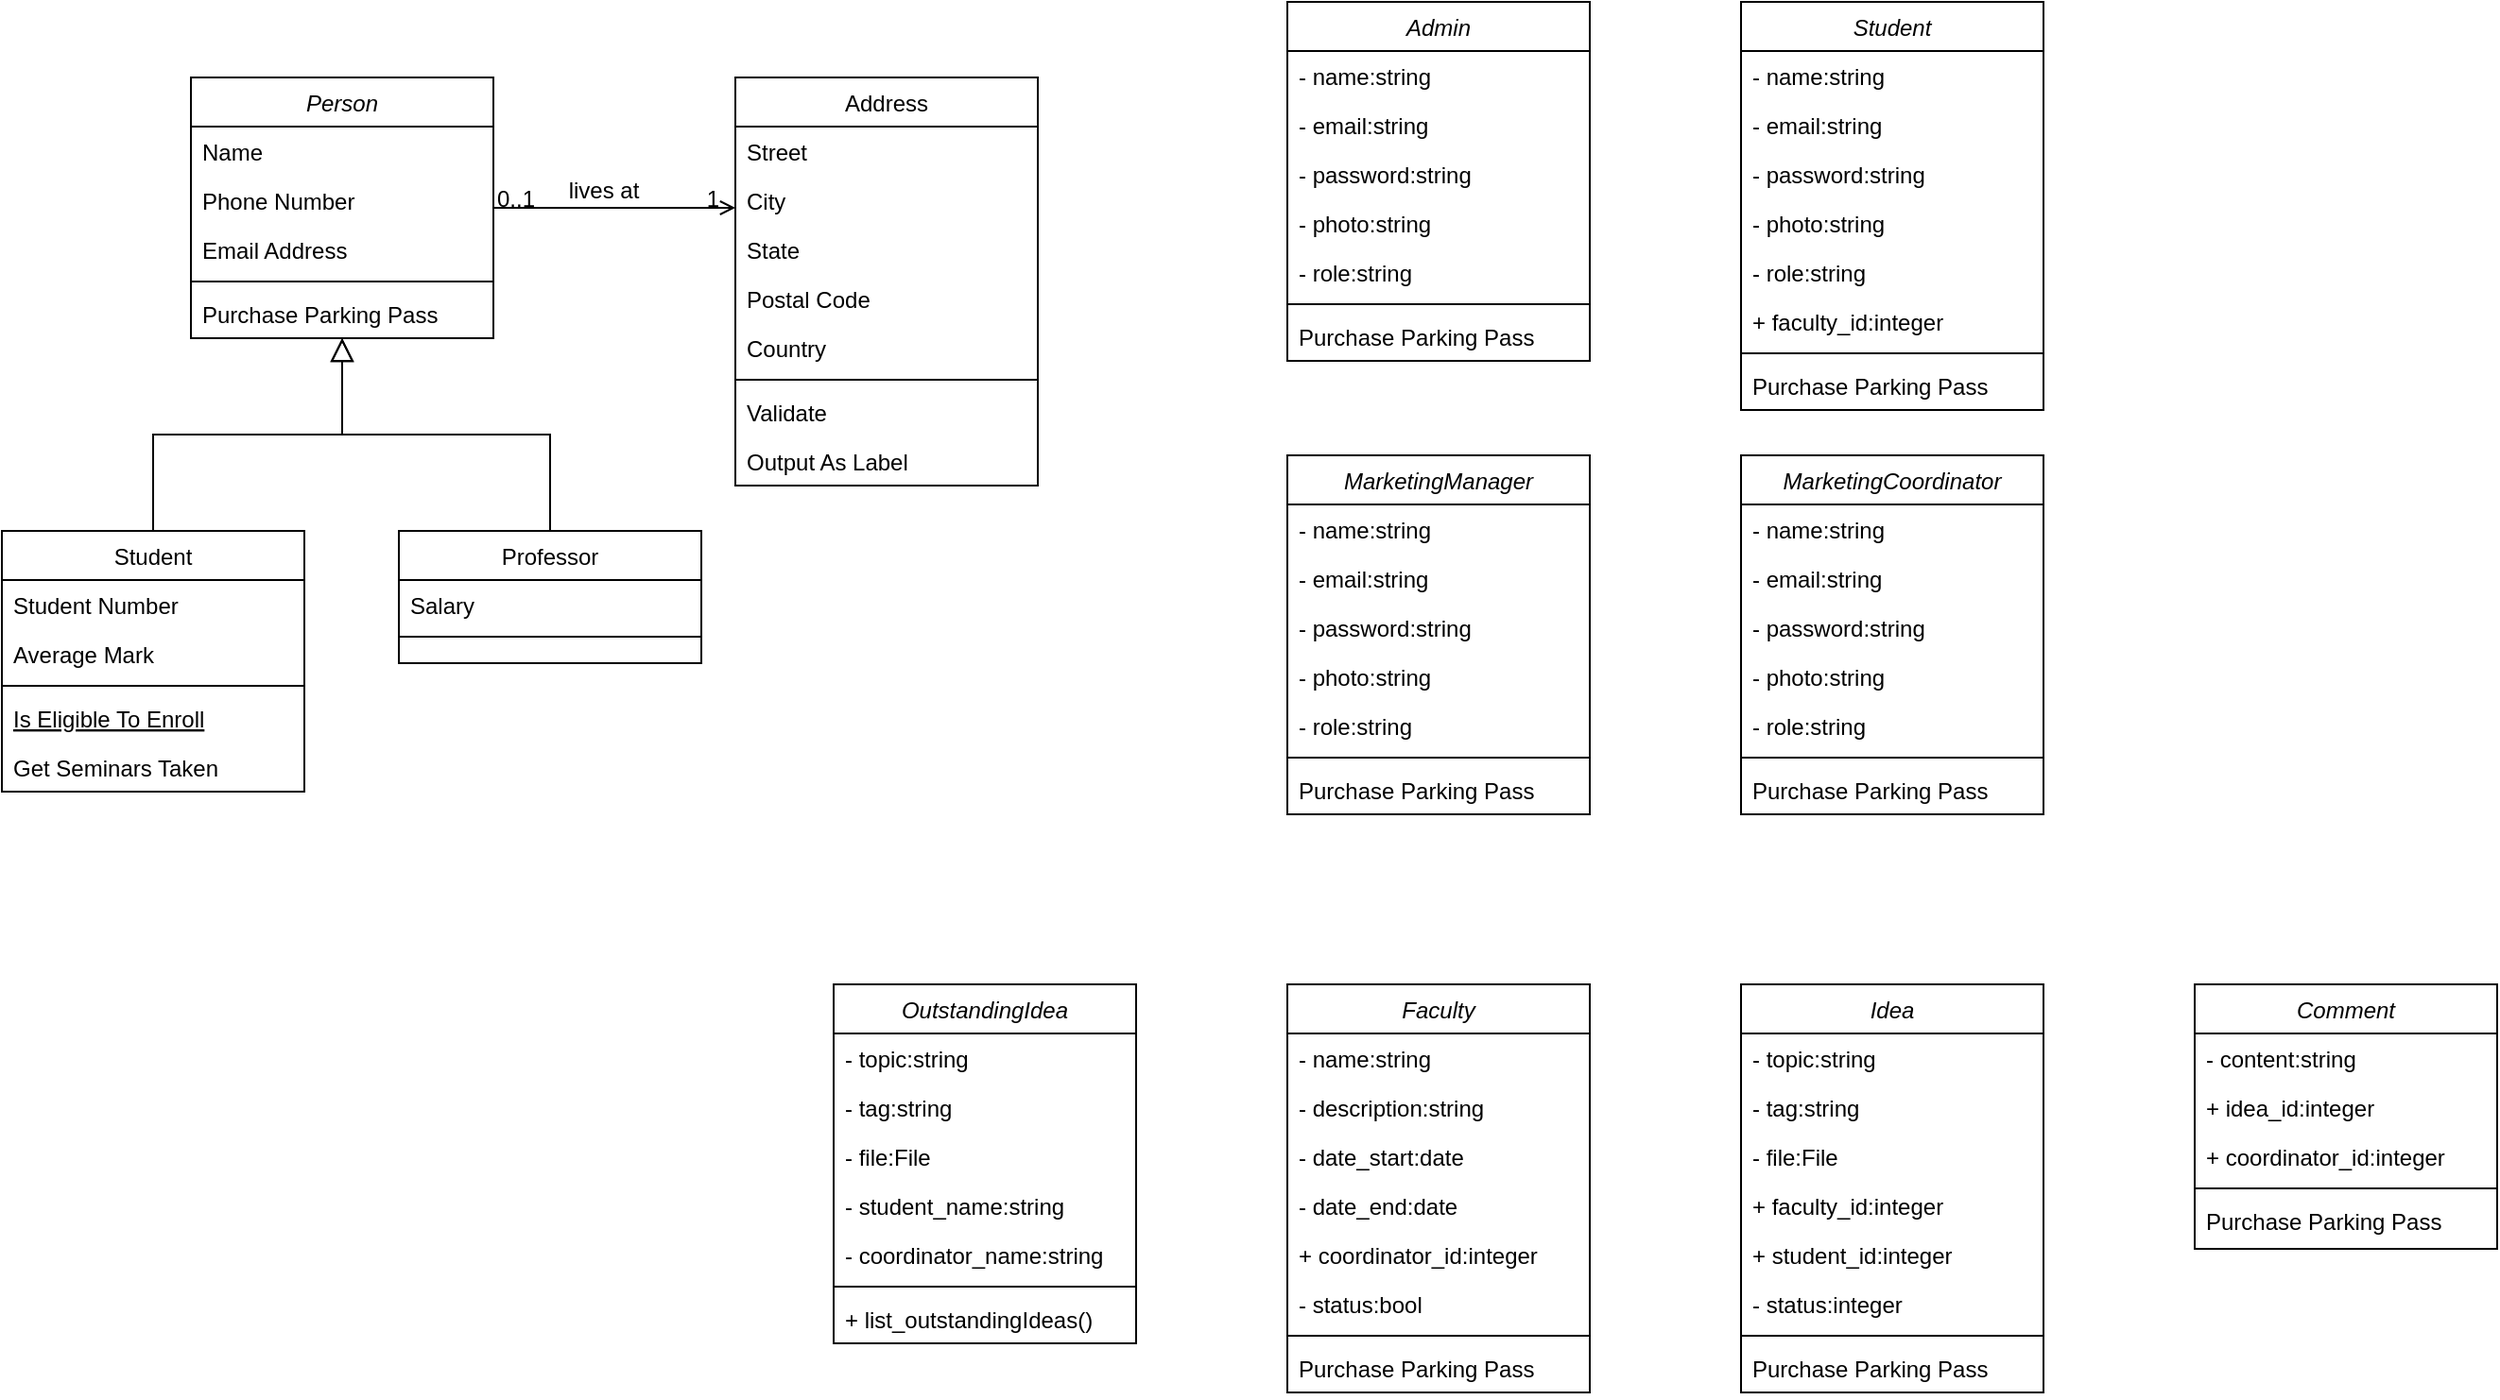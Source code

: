 <mxfile version="24.2.3" type="github" pages="5">
  <diagram id="C5RBs43oDa-KdzZeNtuy" name="Page-1">
    <mxGraphModel dx="1050" dy="522" grid="1" gridSize="10" guides="1" tooltips="1" connect="1" arrows="1" fold="1" page="1" pageScale="1" pageWidth="827" pageHeight="1169" math="0" shadow="0">
      <root>
        <mxCell id="WIyWlLk6GJQsqaUBKTNV-0" />
        <mxCell id="WIyWlLk6GJQsqaUBKTNV-1" parent="WIyWlLk6GJQsqaUBKTNV-0" />
        <mxCell id="zkfFHV4jXpPFQw0GAbJ--0" value="Person" style="swimlane;fontStyle=2;align=center;verticalAlign=top;childLayout=stackLayout;horizontal=1;startSize=26;horizontalStack=0;resizeParent=1;resizeLast=0;collapsible=1;marginBottom=0;rounded=0;shadow=0;strokeWidth=1;" parent="WIyWlLk6GJQsqaUBKTNV-1" vertex="1">
          <mxGeometry x="220" y="120" width="160" height="138" as="geometry">
            <mxRectangle x="230" y="140" width="160" height="26" as="alternateBounds" />
          </mxGeometry>
        </mxCell>
        <mxCell id="zkfFHV4jXpPFQw0GAbJ--1" value="Name" style="text;align=left;verticalAlign=top;spacingLeft=4;spacingRight=4;overflow=hidden;rotatable=0;points=[[0,0.5],[1,0.5]];portConstraint=eastwest;" parent="zkfFHV4jXpPFQw0GAbJ--0" vertex="1">
          <mxGeometry y="26" width="160" height="26" as="geometry" />
        </mxCell>
        <mxCell id="zkfFHV4jXpPFQw0GAbJ--2" value="Phone Number" style="text;align=left;verticalAlign=top;spacingLeft=4;spacingRight=4;overflow=hidden;rotatable=0;points=[[0,0.5],[1,0.5]];portConstraint=eastwest;rounded=0;shadow=0;html=0;" parent="zkfFHV4jXpPFQw0GAbJ--0" vertex="1">
          <mxGeometry y="52" width="160" height="26" as="geometry" />
        </mxCell>
        <mxCell id="zkfFHV4jXpPFQw0GAbJ--3" value="Email Address" style="text;align=left;verticalAlign=top;spacingLeft=4;spacingRight=4;overflow=hidden;rotatable=0;points=[[0,0.5],[1,0.5]];portConstraint=eastwest;rounded=0;shadow=0;html=0;" parent="zkfFHV4jXpPFQw0GAbJ--0" vertex="1">
          <mxGeometry y="78" width="160" height="26" as="geometry" />
        </mxCell>
        <mxCell id="zkfFHV4jXpPFQw0GAbJ--4" value="" style="line;html=1;strokeWidth=1;align=left;verticalAlign=middle;spacingTop=-1;spacingLeft=3;spacingRight=3;rotatable=0;labelPosition=right;points=[];portConstraint=eastwest;" parent="zkfFHV4jXpPFQw0GAbJ--0" vertex="1">
          <mxGeometry y="104" width="160" height="8" as="geometry" />
        </mxCell>
        <mxCell id="zkfFHV4jXpPFQw0GAbJ--5" value="Purchase Parking Pass" style="text;align=left;verticalAlign=top;spacingLeft=4;spacingRight=4;overflow=hidden;rotatable=0;points=[[0,0.5],[1,0.5]];portConstraint=eastwest;" parent="zkfFHV4jXpPFQw0GAbJ--0" vertex="1">
          <mxGeometry y="112" width="160" height="26" as="geometry" />
        </mxCell>
        <mxCell id="zkfFHV4jXpPFQw0GAbJ--6" value="Student" style="swimlane;fontStyle=0;align=center;verticalAlign=top;childLayout=stackLayout;horizontal=1;startSize=26;horizontalStack=0;resizeParent=1;resizeLast=0;collapsible=1;marginBottom=0;rounded=0;shadow=0;strokeWidth=1;" parent="WIyWlLk6GJQsqaUBKTNV-1" vertex="1">
          <mxGeometry x="120" y="360" width="160" height="138" as="geometry">
            <mxRectangle x="130" y="380" width="160" height="26" as="alternateBounds" />
          </mxGeometry>
        </mxCell>
        <mxCell id="zkfFHV4jXpPFQw0GAbJ--7" value="Student Number" style="text;align=left;verticalAlign=top;spacingLeft=4;spacingRight=4;overflow=hidden;rotatable=0;points=[[0,0.5],[1,0.5]];portConstraint=eastwest;" parent="zkfFHV4jXpPFQw0GAbJ--6" vertex="1">
          <mxGeometry y="26" width="160" height="26" as="geometry" />
        </mxCell>
        <mxCell id="zkfFHV4jXpPFQw0GAbJ--8" value="Average Mark" style="text;align=left;verticalAlign=top;spacingLeft=4;spacingRight=4;overflow=hidden;rotatable=0;points=[[0,0.5],[1,0.5]];portConstraint=eastwest;rounded=0;shadow=0;html=0;" parent="zkfFHV4jXpPFQw0GAbJ--6" vertex="1">
          <mxGeometry y="52" width="160" height="26" as="geometry" />
        </mxCell>
        <mxCell id="zkfFHV4jXpPFQw0GAbJ--9" value="" style="line;html=1;strokeWidth=1;align=left;verticalAlign=middle;spacingTop=-1;spacingLeft=3;spacingRight=3;rotatable=0;labelPosition=right;points=[];portConstraint=eastwest;" parent="zkfFHV4jXpPFQw0GAbJ--6" vertex="1">
          <mxGeometry y="78" width="160" height="8" as="geometry" />
        </mxCell>
        <mxCell id="zkfFHV4jXpPFQw0GAbJ--10" value="Is Eligible To Enroll" style="text;align=left;verticalAlign=top;spacingLeft=4;spacingRight=4;overflow=hidden;rotatable=0;points=[[0,0.5],[1,0.5]];portConstraint=eastwest;fontStyle=4" parent="zkfFHV4jXpPFQw0GAbJ--6" vertex="1">
          <mxGeometry y="86" width="160" height="26" as="geometry" />
        </mxCell>
        <mxCell id="zkfFHV4jXpPFQw0GAbJ--11" value="Get Seminars Taken" style="text;align=left;verticalAlign=top;spacingLeft=4;spacingRight=4;overflow=hidden;rotatable=0;points=[[0,0.5],[1,0.5]];portConstraint=eastwest;" parent="zkfFHV4jXpPFQw0GAbJ--6" vertex="1">
          <mxGeometry y="112" width="160" height="26" as="geometry" />
        </mxCell>
        <mxCell id="zkfFHV4jXpPFQw0GAbJ--12" value="" style="endArrow=block;endSize=10;endFill=0;shadow=0;strokeWidth=1;rounded=0;curved=0;edgeStyle=elbowEdgeStyle;elbow=vertical;" parent="WIyWlLk6GJQsqaUBKTNV-1" source="zkfFHV4jXpPFQw0GAbJ--6" target="zkfFHV4jXpPFQw0GAbJ--0" edge="1">
          <mxGeometry width="160" relative="1" as="geometry">
            <mxPoint x="200" y="203" as="sourcePoint" />
            <mxPoint x="200" y="203" as="targetPoint" />
          </mxGeometry>
        </mxCell>
        <mxCell id="zkfFHV4jXpPFQw0GAbJ--13" value="Professor" style="swimlane;fontStyle=0;align=center;verticalAlign=top;childLayout=stackLayout;horizontal=1;startSize=26;horizontalStack=0;resizeParent=1;resizeLast=0;collapsible=1;marginBottom=0;rounded=0;shadow=0;strokeWidth=1;" parent="WIyWlLk6GJQsqaUBKTNV-1" vertex="1">
          <mxGeometry x="330" y="360" width="160" height="70" as="geometry">
            <mxRectangle x="340" y="380" width="170" height="26" as="alternateBounds" />
          </mxGeometry>
        </mxCell>
        <mxCell id="zkfFHV4jXpPFQw0GAbJ--14" value="Salary" style="text;align=left;verticalAlign=top;spacingLeft=4;spacingRight=4;overflow=hidden;rotatable=0;points=[[0,0.5],[1,0.5]];portConstraint=eastwest;" parent="zkfFHV4jXpPFQw0GAbJ--13" vertex="1">
          <mxGeometry y="26" width="160" height="26" as="geometry" />
        </mxCell>
        <mxCell id="zkfFHV4jXpPFQw0GAbJ--15" value="" style="line;html=1;strokeWidth=1;align=left;verticalAlign=middle;spacingTop=-1;spacingLeft=3;spacingRight=3;rotatable=0;labelPosition=right;points=[];portConstraint=eastwest;" parent="zkfFHV4jXpPFQw0GAbJ--13" vertex="1">
          <mxGeometry y="52" width="160" height="8" as="geometry" />
        </mxCell>
        <mxCell id="zkfFHV4jXpPFQw0GAbJ--16" value="" style="endArrow=block;endSize=10;endFill=0;shadow=0;strokeWidth=1;rounded=0;curved=0;edgeStyle=elbowEdgeStyle;elbow=vertical;" parent="WIyWlLk6GJQsqaUBKTNV-1" source="zkfFHV4jXpPFQw0GAbJ--13" target="zkfFHV4jXpPFQw0GAbJ--0" edge="1">
          <mxGeometry width="160" relative="1" as="geometry">
            <mxPoint x="210" y="373" as="sourcePoint" />
            <mxPoint x="310" y="271" as="targetPoint" />
          </mxGeometry>
        </mxCell>
        <mxCell id="zkfFHV4jXpPFQw0GAbJ--17" value="Address" style="swimlane;fontStyle=0;align=center;verticalAlign=top;childLayout=stackLayout;horizontal=1;startSize=26;horizontalStack=0;resizeParent=1;resizeLast=0;collapsible=1;marginBottom=0;rounded=0;shadow=0;strokeWidth=1;" parent="WIyWlLk6GJQsqaUBKTNV-1" vertex="1">
          <mxGeometry x="508" y="120" width="160" height="216" as="geometry">
            <mxRectangle x="550" y="140" width="160" height="26" as="alternateBounds" />
          </mxGeometry>
        </mxCell>
        <mxCell id="zkfFHV4jXpPFQw0GAbJ--18" value="Street" style="text;align=left;verticalAlign=top;spacingLeft=4;spacingRight=4;overflow=hidden;rotatable=0;points=[[0,0.5],[1,0.5]];portConstraint=eastwest;" parent="zkfFHV4jXpPFQw0GAbJ--17" vertex="1">
          <mxGeometry y="26" width="160" height="26" as="geometry" />
        </mxCell>
        <mxCell id="zkfFHV4jXpPFQw0GAbJ--19" value="City" style="text;align=left;verticalAlign=top;spacingLeft=4;spacingRight=4;overflow=hidden;rotatable=0;points=[[0,0.5],[1,0.5]];portConstraint=eastwest;rounded=0;shadow=0;html=0;" parent="zkfFHV4jXpPFQw0GAbJ--17" vertex="1">
          <mxGeometry y="52" width="160" height="26" as="geometry" />
        </mxCell>
        <mxCell id="zkfFHV4jXpPFQw0GAbJ--20" value="State" style="text;align=left;verticalAlign=top;spacingLeft=4;spacingRight=4;overflow=hidden;rotatable=0;points=[[0,0.5],[1,0.5]];portConstraint=eastwest;rounded=0;shadow=0;html=0;" parent="zkfFHV4jXpPFQw0GAbJ--17" vertex="1">
          <mxGeometry y="78" width="160" height="26" as="geometry" />
        </mxCell>
        <mxCell id="zkfFHV4jXpPFQw0GAbJ--21" value="Postal Code" style="text;align=left;verticalAlign=top;spacingLeft=4;spacingRight=4;overflow=hidden;rotatable=0;points=[[0,0.5],[1,0.5]];portConstraint=eastwest;rounded=0;shadow=0;html=0;" parent="zkfFHV4jXpPFQw0GAbJ--17" vertex="1">
          <mxGeometry y="104" width="160" height="26" as="geometry" />
        </mxCell>
        <mxCell id="zkfFHV4jXpPFQw0GAbJ--22" value="Country" style="text;align=left;verticalAlign=top;spacingLeft=4;spacingRight=4;overflow=hidden;rotatable=0;points=[[0,0.5],[1,0.5]];portConstraint=eastwest;rounded=0;shadow=0;html=0;" parent="zkfFHV4jXpPFQw0GAbJ--17" vertex="1">
          <mxGeometry y="130" width="160" height="26" as="geometry" />
        </mxCell>
        <mxCell id="zkfFHV4jXpPFQw0GAbJ--23" value="" style="line;html=1;strokeWidth=1;align=left;verticalAlign=middle;spacingTop=-1;spacingLeft=3;spacingRight=3;rotatable=0;labelPosition=right;points=[];portConstraint=eastwest;" parent="zkfFHV4jXpPFQw0GAbJ--17" vertex="1">
          <mxGeometry y="156" width="160" height="8" as="geometry" />
        </mxCell>
        <mxCell id="zkfFHV4jXpPFQw0GAbJ--24" value="Validate" style="text;align=left;verticalAlign=top;spacingLeft=4;spacingRight=4;overflow=hidden;rotatable=0;points=[[0,0.5],[1,0.5]];portConstraint=eastwest;" parent="zkfFHV4jXpPFQw0GAbJ--17" vertex="1">
          <mxGeometry y="164" width="160" height="26" as="geometry" />
        </mxCell>
        <mxCell id="zkfFHV4jXpPFQw0GAbJ--25" value="Output As Label" style="text;align=left;verticalAlign=top;spacingLeft=4;spacingRight=4;overflow=hidden;rotatable=0;points=[[0,0.5],[1,0.5]];portConstraint=eastwest;" parent="zkfFHV4jXpPFQw0GAbJ--17" vertex="1">
          <mxGeometry y="190" width="160" height="26" as="geometry" />
        </mxCell>
        <mxCell id="zkfFHV4jXpPFQw0GAbJ--26" value="" style="endArrow=open;shadow=0;strokeWidth=1;rounded=0;curved=0;endFill=1;edgeStyle=elbowEdgeStyle;elbow=vertical;" parent="WIyWlLk6GJQsqaUBKTNV-1" source="zkfFHV4jXpPFQw0GAbJ--0" target="zkfFHV4jXpPFQw0GAbJ--17" edge="1">
          <mxGeometry x="0.5" y="41" relative="1" as="geometry">
            <mxPoint x="380" y="192" as="sourcePoint" />
            <mxPoint x="540" y="192" as="targetPoint" />
            <mxPoint x="-40" y="32" as="offset" />
          </mxGeometry>
        </mxCell>
        <mxCell id="zkfFHV4jXpPFQw0GAbJ--27" value="0..1" style="resizable=0;align=left;verticalAlign=bottom;labelBackgroundColor=none;fontSize=12;" parent="zkfFHV4jXpPFQw0GAbJ--26" connectable="0" vertex="1">
          <mxGeometry x="-1" relative="1" as="geometry">
            <mxPoint y="4" as="offset" />
          </mxGeometry>
        </mxCell>
        <mxCell id="zkfFHV4jXpPFQw0GAbJ--28" value="1" style="resizable=0;align=right;verticalAlign=bottom;labelBackgroundColor=none;fontSize=12;" parent="zkfFHV4jXpPFQw0GAbJ--26" connectable="0" vertex="1">
          <mxGeometry x="1" relative="1" as="geometry">
            <mxPoint x="-7" y="4" as="offset" />
          </mxGeometry>
        </mxCell>
        <mxCell id="zkfFHV4jXpPFQw0GAbJ--29" value="lives at" style="text;html=1;resizable=0;points=[];;align=center;verticalAlign=middle;labelBackgroundColor=none;rounded=0;shadow=0;strokeWidth=1;fontSize=12;" parent="zkfFHV4jXpPFQw0GAbJ--26" vertex="1" connectable="0">
          <mxGeometry x="0.5" y="49" relative="1" as="geometry">
            <mxPoint x="-38" y="40" as="offset" />
          </mxGeometry>
        </mxCell>
        <mxCell id="D5vaS4-aFO1oflJRA9tz-0" value="Admin" style="swimlane;fontStyle=2;align=center;verticalAlign=top;childLayout=stackLayout;horizontal=1;startSize=26;horizontalStack=0;resizeParent=1;resizeLast=0;collapsible=1;marginBottom=0;rounded=0;shadow=0;strokeWidth=1;" parent="WIyWlLk6GJQsqaUBKTNV-1" vertex="1">
          <mxGeometry x="800" y="80" width="160" height="190" as="geometry">
            <mxRectangle x="230" y="140" width="160" height="26" as="alternateBounds" />
          </mxGeometry>
        </mxCell>
        <mxCell id="D5vaS4-aFO1oflJRA9tz-1" value="- name:string" style="text;align=left;verticalAlign=top;spacingLeft=4;spacingRight=4;overflow=hidden;rotatable=0;points=[[0,0.5],[1,0.5]];portConstraint=eastwest;" parent="D5vaS4-aFO1oflJRA9tz-0" vertex="1">
          <mxGeometry y="26" width="160" height="26" as="geometry" />
        </mxCell>
        <mxCell id="D5vaS4-aFO1oflJRA9tz-36" value="- email:string" style="text;align=left;verticalAlign=top;spacingLeft=4;spacingRight=4;overflow=hidden;rotatable=0;points=[[0,0.5],[1,0.5]];portConstraint=eastwest;" parent="D5vaS4-aFO1oflJRA9tz-0" vertex="1">
          <mxGeometry y="52" width="160" height="26" as="geometry" />
        </mxCell>
        <mxCell id="D5vaS4-aFO1oflJRA9tz-37" value="- password:string" style="text;align=left;verticalAlign=top;spacingLeft=4;spacingRight=4;overflow=hidden;rotatable=0;points=[[0,0.5],[1,0.5]];portConstraint=eastwest;" parent="D5vaS4-aFO1oflJRA9tz-0" vertex="1">
          <mxGeometry y="78" width="160" height="26" as="geometry" />
        </mxCell>
        <mxCell id="D5vaS4-aFO1oflJRA9tz-38" value="- photo:string" style="text;align=left;verticalAlign=top;spacingLeft=4;spacingRight=4;overflow=hidden;rotatable=0;points=[[0,0.5],[1,0.5]];portConstraint=eastwest;" parent="D5vaS4-aFO1oflJRA9tz-0" vertex="1">
          <mxGeometry y="104" width="160" height="26" as="geometry" />
        </mxCell>
        <mxCell id="D5vaS4-aFO1oflJRA9tz-39" value="- role:string" style="text;align=left;verticalAlign=top;spacingLeft=4;spacingRight=4;overflow=hidden;rotatable=0;points=[[0,0.5],[1,0.5]];portConstraint=eastwest;" parent="D5vaS4-aFO1oflJRA9tz-0" vertex="1">
          <mxGeometry y="130" width="160" height="26" as="geometry" />
        </mxCell>
        <mxCell id="D5vaS4-aFO1oflJRA9tz-4" value="" style="line;html=1;strokeWidth=1;align=left;verticalAlign=middle;spacingTop=-1;spacingLeft=3;spacingRight=3;rotatable=0;labelPosition=right;points=[];portConstraint=eastwest;" parent="D5vaS4-aFO1oflJRA9tz-0" vertex="1">
          <mxGeometry y="156" width="160" height="8" as="geometry" />
        </mxCell>
        <mxCell id="D5vaS4-aFO1oflJRA9tz-5" value="Purchase Parking Pass" style="text;align=left;verticalAlign=top;spacingLeft=4;spacingRight=4;overflow=hidden;rotatable=0;points=[[0,0.5],[1,0.5]];portConstraint=eastwest;" parent="D5vaS4-aFO1oflJRA9tz-0" vertex="1">
          <mxGeometry y="164" width="160" height="26" as="geometry" />
        </mxCell>
        <mxCell id="D5vaS4-aFO1oflJRA9tz-6" value="Student" style="swimlane;fontStyle=2;align=center;verticalAlign=top;childLayout=stackLayout;horizontal=1;startSize=26;horizontalStack=0;resizeParent=1;resizeLast=0;collapsible=1;marginBottom=0;rounded=0;shadow=0;strokeWidth=1;" parent="WIyWlLk6GJQsqaUBKTNV-1" vertex="1">
          <mxGeometry x="1040" y="80" width="160" height="216" as="geometry">
            <mxRectangle x="1040" y="80" width="160" height="26" as="alternateBounds" />
          </mxGeometry>
        </mxCell>
        <mxCell id="D5vaS4-aFO1oflJRA9tz-7" value="- name:string" style="text;align=left;verticalAlign=top;spacingLeft=4;spacingRight=4;overflow=hidden;rotatable=0;points=[[0,0.5],[1,0.5]];portConstraint=eastwest;" parent="D5vaS4-aFO1oflJRA9tz-6" vertex="1">
          <mxGeometry y="26" width="160" height="26" as="geometry" />
        </mxCell>
        <mxCell id="D5vaS4-aFO1oflJRA9tz-40" value="- email:string" style="text;align=left;verticalAlign=top;spacingLeft=4;spacingRight=4;overflow=hidden;rotatable=0;points=[[0,0.5],[1,0.5]];portConstraint=eastwest;" parent="D5vaS4-aFO1oflJRA9tz-6" vertex="1">
          <mxGeometry y="52" width="160" height="26" as="geometry" />
        </mxCell>
        <mxCell id="D5vaS4-aFO1oflJRA9tz-41" value="- password:string" style="text;align=left;verticalAlign=top;spacingLeft=4;spacingRight=4;overflow=hidden;rotatable=0;points=[[0,0.5],[1,0.5]];portConstraint=eastwest;" parent="D5vaS4-aFO1oflJRA9tz-6" vertex="1">
          <mxGeometry y="78" width="160" height="26" as="geometry" />
        </mxCell>
        <mxCell id="D5vaS4-aFO1oflJRA9tz-42" value="- photo:string" style="text;align=left;verticalAlign=top;spacingLeft=4;spacingRight=4;overflow=hidden;rotatable=0;points=[[0,0.5],[1,0.5]];portConstraint=eastwest;" parent="D5vaS4-aFO1oflJRA9tz-6" vertex="1">
          <mxGeometry y="104" width="160" height="26" as="geometry" />
        </mxCell>
        <mxCell id="D5vaS4-aFO1oflJRA9tz-43" value="- role:string" style="text;align=left;verticalAlign=top;spacingLeft=4;spacingRight=4;overflow=hidden;rotatable=0;points=[[0,0.5],[1,0.5]];portConstraint=eastwest;" parent="D5vaS4-aFO1oflJRA9tz-6" vertex="1">
          <mxGeometry y="130" width="160" height="26" as="geometry" />
        </mxCell>
        <mxCell id="D5vaS4-aFO1oflJRA9tz-44" value="+ faculty_id:integer" style="text;align=left;verticalAlign=top;spacingLeft=4;spacingRight=4;overflow=hidden;rotatable=0;points=[[0,0.5],[1,0.5]];portConstraint=eastwest;" parent="D5vaS4-aFO1oflJRA9tz-6" vertex="1">
          <mxGeometry y="156" width="160" height="26" as="geometry" />
        </mxCell>
        <mxCell id="D5vaS4-aFO1oflJRA9tz-10" value="" style="line;html=1;strokeWidth=1;align=left;verticalAlign=middle;spacingTop=-1;spacingLeft=3;spacingRight=3;rotatable=0;labelPosition=right;points=[];portConstraint=eastwest;" parent="D5vaS4-aFO1oflJRA9tz-6" vertex="1">
          <mxGeometry y="182" width="160" height="8" as="geometry" />
        </mxCell>
        <mxCell id="D5vaS4-aFO1oflJRA9tz-11" value="Purchase Parking Pass" style="text;align=left;verticalAlign=top;spacingLeft=4;spacingRight=4;overflow=hidden;rotatable=0;points=[[0,0.5],[1,0.5]];portConstraint=eastwest;" parent="D5vaS4-aFO1oflJRA9tz-6" vertex="1">
          <mxGeometry y="190" width="160" height="26" as="geometry" />
        </mxCell>
        <mxCell id="D5vaS4-aFO1oflJRA9tz-12" value="MarketingManager" style="swimlane;fontStyle=2;align=center;verticalAlign=top;childLayout=stackLayout;horizontal=1;startSize=26;horizontalStack=0;resizeParent=1;resizeLast=0;collapsible=1;marginBottom=0;rounded=0;shadow=0;strokeWidth=1;" parent="WIyWlLk6GJQsqaUBKTNV-1" vertex="1">
          <mxGeometry x="800" y="320" width="160" height="190" as="geometry">
            <mxRectangle x="230" y="140" width="160" height="26" as="alternateBounds" />
          </mxGeometry>
        </mxCell>
        <mxCell id="D5vaS4-aFO1oflJRA9tz-13" value="- name:string" style="text;align=left;verticalAlign=top;spacingLeft=4;spacingRight=4;overflow=hidden;rotatable=0;points=[[0,0.5],[1,0.5]];portConstraint=eastwest;" parent="D5vaS4-aFO1oflJRA9tz-12" vertex="1">
          <mxGeometry y="26" width="160" height="26" as="geometry" />
        </mxCell>
        <mxCell id="D5vaS4-aFO1oflJRA9tz-14" value="- email:string" style="text;align=left;verticalAlign=top;spacingLeft=4;spacingRight=4;overflow=hidden;rotatable=0;points=[[0,0.5],[1,0.5]];portConstraint=eastwest;rounded=0;shadow=0;html=0;" parent="D5vaS4-aFO1oflJRA9tz-12" vertex="1">
          <mxGeometry y="52" width="160" height="26" as="geometry" />
        </mxCell>
        <mxCell id="D5vaS4-aFO1oflJRA9tz-15" value="- password:string" style="text;align=left;verticalAlign=top;spacingLeft=4;spacingRight=4;overflow=hidden;rotatable=0;points=[[0,0.5],[1,0.5]];portConstraint=eastwest;rounded=0;shadow=0;html=0;" parent="D5vaS4-aFO1oflJRA9tz-12" vertex="1">
          <mxGeometry y="78" width="160" height="26" as="geometry" />
        </mxCell>
        <mxCell id="D5vaS4-aFO1oflJRA9tz-45" value="- photo:string" style="text;align=left;verticalAlign=top;spacingLeft=4;spacingRight=4;overflow=hidden;rotatable=0;points=[[0,0.5],[1,0.5]];portConstraint=eastwest;rounded=0;shadow=0;html=0;" parent="D5vaS4-aFO1oflJRA9tz-12" vertex="1">
          <mxGeometry y="104" width="160" height="26" as="geometry" />
        </mxCell>
        <mxCell id="D5vaS4-aFO1oflJRA9tz-46" value="- role:string" style="text;align=left;verticalAlign=top;spacingLeft=4;spacingRight=4;overflow=hidden;rotatable=0;points=[[0,0.5],[1,0.5]];portConstraint=eastwest;rounded=0;shadow=0;html=0;" parent="D5vaS4-aFO1oflJRA9tz-12" vertex="1">
          <mxGeometry y="130" width="160" height="26" as="geometry" />
        </mxCell>
        <mxCell id="D5vaS4-aFO1oflJRA9tz-16" value="" style="line;html=1;strokeWidth=1;align=left;verticalAlign=middle;spacingTop=-1;spacingLeft=3;spacingRight=3;rotatable=0;labelPosition=right;points=[];portConstraint=eastwest;" parent="D5vaS4-aFO1oflJRA9tz-12" vertex="1">
          <mxGeometry y="156" width="160" height="8" as="geometry" />
        </mxCell>
        <mxCell id="D5vaS4-aFO1oflJRA9tz-17" value="Purchase Parking Pass" style="text;align=left;verticalAlign=top;spacingLeft=4;spacingRight=4;overflow=hidden;rotatable=0;points=[[0,0.5],[1,0.5]];portConstraint=eastwest;" parent="D5vaS4-aFO1oflJRA9tz-12" vertex="1">
          <mxGeometry y="164" width="160" height="26" as="geometry" />
        </mxCell>
        <mxCell id="D5vaS4-aFO1oflJRA9tz-18" value="MarketingCoordinator" style="swimlane;fontStyle=2;align=center;verticalAlign=top;childLayout=stackLayout;horizontal=1;startSize=26;horizontalStack=0;resizeParent=1;resizeLast=0;collapsible=1;marginBottom=0;rounded=0;shadow=0;strokeWidth=1;" parent="WIyWlLk6GJQsqaUBKTNV-1" vertex="1">
          <mxGeometry x="1040" y="320" width="160" height="190" as="geometry">
            <mxRectangle x="230" y="140" width="160" height="26" as="alternateBounds" />
          </mxGeometry>
        </mxCell>
        <mxCell id="D5vaS4-aFO1oflJRA9tz-19" value="- name:string" style="text;align=left;verticalAlign=top;spacingLeft=4;spacingRight=4;overflow=hidden;rotatable=0;points=[[0,0.5],[1,0.5]];portConstraint=eastwest;" parent="D5vaS4-aFO1oflJRA9tz-18" vertex="1">
          <mxGeometry y="26" width="160" height="26" as="geometry" />
        </mxCell>
        <mxCell id="D5vaS4-aFO1oflJRA9tz-20" value="- email:string" style="text;align=left;verticalAlign=top;spacingLeft=4;spacingRight=4;overflow=hidden;rotatable=0;points=[[0,0.5],[1,0.5]];portConstraint=eastwest;rounded=0;shadow=0;html=0;" parent="D5vaS4-aFO1oflJRA9tz-18" vertex="1">
          <mxGeometry y="52" width="160" height="26" as="geometry" />
        </mxCell>
        <mxCell id="D5vaS4-aFO1oflJRA9tz-21" value="- password:string" style="text;align=left;verticalAlign=top;spacingLeft=4;spacingRight=4;overflow=hidden;rotatable=0;points=[[0,0.5],[1,0.5]];portConstraint=eastwest;rounded=0;shadow=0;html=0;" parent="D5vaS4-aFO1oflJRA9tz-18" vertex="1">
          <mxGeometry y="78" width="160" height="26" as="geometry" />
        </mxCell>
        <mxCell id="D5vaS4-aFO1oflJRA9tz-47" value="- photo:string" style="text;align=left;verticalAlign=top;spacingLeft=4;spacingRight=4;overflow=hidden;rotatable=0;points=[[0,0.5],[1,0.5]];portConstraint=eastwest;rounded=0;shadow=0;html=0;" parent="D5vaS4-aFO1oflJRA9tz-18" vertex="1">
          <mxGeometry y="104" width="160" height="26" as="geometry" />
        </mxCell>
        <mxCell id="D5vaS4-aFO1oflJRA9tz-48" value="- role:string" style="text;align=left;verticalAlign=top;spacingLeft=4;spacingRight=4;overflow=hidden;rotatable=0;points=[[0,0.5],[1,0.5]];portConstraint=eastwest;rounded=0;shadow=0;html=0;" parent="D5vaS4-aFO1oflJRA9tz-18" vertex="1">
          <mxGeometry y="130" width="160" height="26" as="geometry" />
        </mxCell>
        <mxCell id="D5vaS4-aFO1oflJRA9tz-22" value="" style="line;html=1;strokeWidth=1;align=left;verticalAlign=middle;spacingTop=-1;spacingLeft=3;spacingRight=3;rotatable=0;labelPosition=right;points=[];portConstraint=eastwest;" parent="D5vaS4-aFO1oflJRA9tz-18" vertex="1">
          <mxGeometry y="156" width="160" height="8" as="geometry" />
        </mxCell>
        <mxCell id="D5vaS4-aFO1oflJRA9tz-23" value="Purchase Parking Pass" style="text;align=left;verticalAlign=top;spacingLeft=4;spacingRight=4;overflow=hidden;rotatable=0;points=[[0,0.5],[1,0.5]];portConstraint=eastwest;" parent="D5vaS4-aFO1oflJRA9tz-18" vertex="1">
          <mxGeometry y="164" width="160" height="26" as="geometry" />
        </mxCell>
        <mxCell id="D5vaS4-aFO1oflJRA9tz-24" value="Faculty" style="swimlane;fontStyle=2;align=center;verticalAlign=top;childLayout=stackLayout;horizontal=1;startSize=26;horizontalStack=0;resizeParent=1;resizeLast=0;collapsible=1;marginBottom=0;rounded=0;shadow=0;strokeWidth=1;" parent="WIyWlLk6GJQsqaUBKTNV-1" vertex="1">
          <mxGeometry x="800" y="600" width="160" height="216" as="geometry">
            <mxRectangle x="230" y="140" width="160" height="26" as="alternateBounds" />
          </mxGeometry>
        </mxCell>
        <mxCell id="D5vaS4-aFO1oflJRA9tz-25" value="- name:string" style="text;align=left;verticalAlign=top;spacingLeft=4;spacingRight=4;overflow=hidden;rotatable=0;points=[[0,0.5],[1,0.5]];portConstraint=eastwest;" parent="D5vaS4-aFO1oflJRA9tz-24" vertex="1">
          <mxGeometry y="26" width="160" height="26" as="geometry" />
        </mxCell>
        <mxCell id="D5vaS4-aFO1oflJRA9tz-26" value="- description:string" style="text;align=left;verticalAlign=top;spacingLeft=4;spacingRight=4;overflow=hidden;rotatable=0;points=[[0,0.5],[1,0.5]];portConstraint=eastwest;rounded=0;shadow=0;html=0;" parent="D5vaS4-aFO1oflJRA9tz-24" vertex="1">
          <mxGeometry y="52" width="160" height="26" as="geometry" />
        </mxCell>
        <mxCell id="D5vaS4-aFO1oflJRA9tz-27" value="- date_start:date" style="text;align=left;verticalAlign=top;spacingLeft=4;spacingRight=4;overflow=hidden;rotatable=0;points=[[0,0.5],[1,0.5]];portConstraint=eastwest;rounded=0;shadow=0;html=0;" parent="D5vaS4-aFO1oflJRA9tz-24" vertex="1">
          <mxGeometry y="78" width="160" height="26" as="geometry" />
        </mxCell>
        <mxCell id="D5vaS4-aFO1oflJRA9tz-49" value="- date_end:date" style="text;align=left;verticalAlign=top;spacingLeft=4;spacingRight=4;overflow=hidden;rotatable=0;points=[[0,0.5],[1,0.5]];portConstraint=eastwest;rounded=0;shadow=0;html=0;" parent="D5vaS4-aFO1oflJRA9tz-24" vertex="1">
          <mxGeometry y="104" width="160" height="26" as="geometry" />
        </mxCell>
        <mxCell id="D5vaS4-aFO1oflJRA9tz-50" value="+ coordinator_id:integer" style="text;align=left;verticalAlign=top;spacingLeft=4;spacingRight=4;overflow=hidden;rotatable=0;points=[[0,0.5],[1,0.5]];portConstraint=eastwest;rounded=0;shadow=0;html=0;" parent="D5vaS4-aFO1oflJRA9tz-24" vertex="1">
          <mxGeometry y="130" width="160" height="26" as="geometry" />
        </mxCell>
        <mxCell id="D5vaS4-aFO1oflJRA9tz-51" value="- status:bool" style="text;align=left;verticalAlign=top;spacingLeft=4;spacingRight=4;overflow=hidden;rotatable=0;points=[[0,0.5],[1,0.5]];portConstraint=eastwest;rounded=0;shadow=0;html=0;" parent="D5vaS4-aFO1oflJRA9tz-24" vertex="1">
          <mxGeometry y="156" width="160" height="26" as="geometry" />
        </mxCell>
        <mxCell id="D5vaS4-aFO1oflJRA9tz-28" value="" style="line;html=1;strokeWidth=1;align=left;verticalAlign=middle;spacingTop=-1;spacingLeft=3;spacingRight=3;rotatable=0;labelPosition=right;points=[];portConstraint=eastwest;" parent="D5vaS4-aFO1oflJRA9tz-24" vertex="1">
          <mxGeometry y="182" width="160" height="8" as="geometry" />
        </mxCell>
        <mxCell id="D5vaS4-aFO1oflJRA9tz-29" value="Purchase Parking Pass" style="text;align=left;verticalAlign=top;spacingLeft=4;spacingRight=4;overflow=hidden;rotatable=0;points=[[0,0.5],[1,0.5]];portConstraint=eastwest;" parent="D5vaS4-aFO1oflJRA9tz-24" vertex="1">
          <mxGeometry y="190" width="160" height="26" as="geometry" />
        </mxCell>
        <mxCell id="D5vaS4-aFO1oflJRA9tz-30" value="Idea" style="swimlane;fontStyle=2;align=center;verticalAlign=top;childLayout=stackLayout;horizontal=1;startSize=26;horizontalStack=0;resizeParent=1;resizeLast=0;collapsible=1;marginBottom=0;rounded=0;shadow=0;strokeWidth=1;" parent="WIyWlLk6GJQsqaUBKTNV-1" vertex="1">
          <mxGeometry x="1040" y="600" width="160" height="216" as="geometry">
            <mxRectangle x="230" y="140" width="160" height="26" as="alternateBounds" />
          </mxGeometry>
        </mxCell>
        <mxCell id="D5vaS4-aFO1oflJRA9tz-31" value="- topic:string" style="text;align=left;verticalAlign=top;spacingLeft=4;spacingRight=4;overflow=hidden;rotatable=0;points=[[0,0.5],[1,0.5]];portConstraint=eastwest;" parent="D5vaS4-aFO1oflJRA9tz-30" vertex="1">
          <mxGeometry y="26" width="160" height="26" as="geometry" />
        </mxCell>
        <mxCell id="D5vaS4-aFO1oflJRA9tz-32" value="- tag:string" style="text;align=left;verticalAlign=top;spacingLeft=4;spacingRight=4;overflow=hidden;rotatable=0;points=[[0,0.5],[1,0.5]];portConstraint=eastwest;rounded=0;shadow=0;html=0;" parent="D5vaS4-aFO1oflJRA9tz-30" vertex="1">
          <mxGeometry y="52" width="160" height="26" as="geometry" />
        </mxCell>
        <mxCell id="D5vaS4-aFO1oflJRA9tz-33" value="- file:File" style="text;align=left;verticalAlign=top;spacingLeft=4;spacingRight=4;overflow=hidden;rotatable=0;points=[[0,0.5],[1,0.5]];portConstraint=eastwest;rounded=0;shadow=0;html=0;" parent="D5vaS4-aFO1oflJRA9tz-30" vertex="1">
          <mxGeometry y="78" width="160" height="26" as="geometry" />
        </mxCell>
        <mxCell id="D5vaS4-aFO1oflJRA9tz-52" value="+ faculty_id:integer" style="text;align=left;verticalAlign=top;spacingLeft=4;spacingRight=4;overflow=hidden;rotatable=0;points=[[0,0.5],[1,0.5]];portConstraint=eastwest;rounded=0;shadow=0;html=0;" parent="D5vaS4-aFO1oflJRA9tz-30" vertex="1">
          <mxGeometry y="104" width="160" height="26" as="geometry" />
        </mxCell>
        <mxCell id="D5vaS4-aFO1oflJRA9tz-53" value="+ student_id:integer" style="text;align=left;verticalAlign=top;spacingLeft=4;spacingRight=4;overflow=hidden;rotatable=0;points=[[0,0.5],[1,0.5]];portConstraint=eastwest;rounded=0;shadow=0;html=0;" parent="D5vaS4-aFO1oflJRA9tz-30" vertex="1">
          <mxGeometry y="130" width="160" height="26" as="geometry" />
        </mxCell>
        <mxCell id="D5vaS4-aFO1oflJRA9tz-54" value="- status:integer" style="text;align=left;verticalAlign=top;spacingLeft=4;spacingRight=4;overflow=hidden;rotatable=0;points=[[0,0.5],[1,0.5]];portConstraint=eastwest;rounded=0;shadow=0;html=0;" parent="D5vaS4-aFO1oflJRA9tz-30" vertex="1">
          <mxGeometry y="156" width="160" height="26" as="geometry" />
        </mxCell>
        <mxCell id="D5vaS4-aFO1oflJRA9tz-34" value="" style="line;html=1;strokeWidth=1;align=left;verticalAlign=middle;spacingTop=-1;spacingLeft=3;spacingRight=3;rotatable=0;labelPosition=right;points=[];portConstraint=eastwest;" parent="D5vaS4-aFO1oflJRA9tz-30" vertex="1">
          <mxGeometry y="182" width="160" height="8" as="geometry" />
        </mxCell>
        <mxCell id="D5vaS4-aFO1oflJRA9tz-35" value="Purchase Parking Pass" style="text;align=left;verticalAlign=top;spacingLeft=4;spacingRight=4;overflow=hidden;rotatable=0;points=[[0,0.5],[1,0.5]];portConstraint=eastwest;" parent="D5vaS4-aFO1oflJRA9tz-30" vertex="1">
          <mxGeometry y="190" width="160" height="26" as="geometry" />
        </mxCell>
        <mxCell id="D5vaS4-aFO1oflJRA9tz-55" value="Comment" style="swimlane;fontStyle=2;align=center;verticalAlign=top;childLayout=stackLayout;horizontal=1;startSize=26;horizontalStack=0;resizeParent=1;resizeLast=0;collapsible=1;marginBottom=0;rounded=0;shadow=0;strokeWidth=1;" parent="WIyWlLk6GJQsqaUBKTNV-1" vertex="1">
          <mxGeometry x="1280" y="600" width="160" height="140" as="geometry">
            <mxRectangle x="230" y="140" width="160" height="26" as="alternateBounds" />
          </mxGeometry>
        </mxCell>
        <mxCell id="D5vaS4-aFO1oflJRA9tz-56" value="- content:string" style="text;align=left;verticalAlign=top;spacingLeft=4;spacingRight=4;overflow=hidden;rotatable=0;points=[[0,0.5],[1,0.5]];portConstraint=eastwest;" parent="D5vaS4-aFO1oflJRA9tz-55" vertex="1">
          <mxGeometry y="26" width="160" height="26" as="geometry" />
        </mxCell>
        <mxCell id="D5vaS4-aFO1oflJRA9tz-59" value="+ idea_id:integer" style="text;align=left;verticalAlign=top;spacingLeft=4;spacingRight=4;overflow=hidden;rotatable=0;points=[[0,0.5],[1,0.5]];portConstraint=eastwest;rounded=0;shadow=0;html=0;" parent="D5vaS4-aFO1oflJRA9tz-55" vertex="1">
          <mxGeometry y="52" width="160" height="26" as="geometry" />
        </mxCell>
        <mxCell id="D5vaS4-aFO1oflJRA9tz-60" value="+ coordinator_id:integer" style="text;align=left;verticalAlign=top;spacingLeft=4;spacingRight=4;overflow=hidden;rotatable=0;points=[[0,0.5],[1,0.5]];portConstraint=eastwest;rounded=0;shadow=0;html=0;" parent="D5vaS4-aFO1oflJRA9tz-55" vertex="1">
          <mxGeometry y="78" width="160" height="26" as="geometry" />
        </mxCell>
        <mxCell id="D5vaS4-aFO1oflJRA9tz-62" value="" style="line;html=1;strokeWidth=1;align=left;verticalAlign=middle;spacingTop=-1;spacingLeft=3;spacingRight=3;rotatable=0;labelPosition=right;points=[];portConstraint=eastwest;" parent="D5vaS4-aFO1oflJRA9tz-55" vertex="1">
          <mxGeometry y="104" width="160" height="8" as="geometry" />
        </mxCell>
        <mxCell id="D5vaS4-aFO1oflJRA9tz-63" value="Purchase Parking Pass" style="text;align=left;verticalAlign=top;spacingLeft=4;spacingRight=4;overflow=hidden;rotatable=0;points=[[0,0.5],[1,0.5]];portConstraint=eastwest;" parent="D5vaS4-aFO1oflJRA9tz-55" vertex="1">
          <mxGeometry y="112" width="160" height="26" as="geometry" />
        </mxCell>
        <mxCell id="5WPOCgBb6TxOr1ktvKX0-0" value="OutstandingIdea" style="swimlane;fontStyle=2;align=center;verticalAlign=top;childLayout=stackLayout;horizontal=1;startSize=26;horizontalStack=0;resizeParent=1;resizeLast=0;collapsible=1;marginBottom=0;rounded=0;shadow=0;strokeWidth=1;" parent="WIyWlLk6GJQsqaUBKTNV-1" vertex="1">
          <mxGeometry x="560" y="600" width="160" height="190" as="geometry">
            <mxRectangle x="230" y="140" width="160" height="26" as="alternateBounds" />
          </mxGeometry>
        </mxCell>
        <mxCell id="5WPOCgBb6TxOr1ktvKX0-1" value="- topic:string" style="text;align=left;verticalAlign=top;spacingLeft=4;spacingRight=4;overflow=hidden;rotatable=0;points=[[0,0.5],[1,0.5]];portConstraint=eastwest;" parent="5WPOCgBb6TxOr1ktvKX0-0" vertex="1">
          <mxGeometry y="26" width="160" height="26" as="geometry" />
        </mxCell>
        <mxCell id="5WPOCgBb6TxOr1ktvKX0-2" value="- tag:string" style="text;align=left;verticalAlign=top;spacingLeft=4;spacingRight=4;overflow=hidden;rotatable=0;points=[[0,0.5],[1,0.5]];portConstraint=eastwest;rounded=0;shadow=0;html=0;" parent="5WPOCgBb6TxOr1ktvKX0-0" vertex="1">
          <mxGeometry y="52" width="160" height="26" as="geometry" />
        </mxCell>
        <mxCell id="5WPOCgBb6TxOr1ktvKX0-3" value="- file:File" style="text;align=left;verticalAlign=top;spacingLeft=4;spacingRight=4;overflow=hidden;rotatable=0;points=[[0,0.5],[1,0.5]];portConstraint=eastwest;rounded=0;shadow=0;html=0;" parent="5WPOCgBb6TxOr1ktvKX0-0" vertex="1">
          <mxGeometry y="78" width="160" height="26" as="geometry" />
        </mxCell>
        <mxCell id="5WPOCgBb6TxOr1ktvKX0-4" value="- student_name:string" style="text;align=left;verticalAlign=top;spacingLeft=4;spacingRight=4;overflow=hidden;rotatable=0;points=[[0,0.5],[1,0.5]];portConstraint=eastwest;rounded=0;shadow=0;html=0;" parent="5WPOCgBb6TxOr1ktvKX0-0" vertex="1">
          <mxGeometry y="104" width="160" height="26" as="geometry" />
        </mxCell>
        <mxCell id="5WPOCgBb6TxOr1ktvKX0-5" value="- coordinator_name:string" style="text;align=left;verticalAlign=top;spacingLeft=4;spacingRight=4;overflow=hidden;rotatable=0;points=[[0,0.5],[1,0.5]];portConstraint=eastwest;rounded=0;shadow=0;html=0;" parent="5WPOCgBb6TxOr1ktvKX0-0" vertex="1">
          <mxGeometry y="130" width="160" height="26" as="geometry" />
        </mxCell>
        <mxCell id="5WPOCgBb6TxOr1ktvKX0-6" value="" style="line;html=1;strokeWidth=1;align=left;verticalAlign=middle;spacingTop=-1;spacingLeft=3;spacingRight=3;rotatable=0;labelPosition=right;points=[];portConstraint=eastwest;" parent="5WPOCgBb6TxOr1ktvKX0-0" vertex="1">
          <mxGeometry y="156" width="160" height="8" as="geometry" />
        </mxCell>
        <mxCell id="5WPOCgBb6TxOr1ktvKX0-7" value="+ list_outstandingIdeas()" style="text;align=left;verticalAlign=top;spacingLeft=4;spacingRight=4;overflow=hidden;rotatable=0;points=[[0,0.5],[1,0.5]];portConstraint=eastwest;" parent="5WPOCgBb6TxOr1ktvKX0-0" vertex="1">
          <mxGeometry y="164" width="160" height="26" as="geometry" />
        </mxCell>
      </root>
    </mxGraphModel>
  </diagram>
  <diagram id="ba5VImaWY4c0kqWgNObb" name="Admin">
    <mxGraphModel dx="2704" dy="522" grid="1" gridSize="10" guides="1" tooltips="1" connect="1" arrows="1" fold="1" page="1" pageScale="1" pageWidth="827" pageHeight="1169" math="0" shadow="0">
      <root>
        <mxCell id="0" />
        <mxCell id="1" parent="0" />
        <mxCell id="NAG0ALyDkw1JZYyw1vc5-1" value="Account" style="swimlane;fontStyle=2;align=center;verticalAlign=top;childLayout=stackLayout;horizontal=1;startSize=26;horizontalStack=0;resizeParent=1;resizeLast=0;collapsible=1;marginBottom=0;rounded=0;shadow=0;strokeWidth=1;" parent="1" vertex="1">
          <mxGeometry x="-1480" y="840" width="160" height="268" as="geometry">
            <mxRectangle x="230" y="140" width="160" height="26" as="alternateBounds" />
          </mxGeometry>
        </mxCell>
        <mxCell id="NAG0ALyDkw1JZYyw1vc5-2" value="- name:string" style="text;align=left;verticalAlign=top;spacingLeft=4;spacingRight=4;overflow=hidden;rotatable=0;points=[[0,0.5],[1,0.5]];portConstraint=eastwest;" parent="NAG0ALyDkw1JZYyw1vc5-1" vertex="1">
          <mxGeometry y="26" width="160" height="26" as="geometry" />
        </mxCell>
        <mxCell id="NAG0ALyDkw1JZYyw1vc5-3" value="- email:string" style="text;align=left;verticalAlign=top;spacingLeft=4;spacingRight=4;overflow=hidden;rotatable=0;points=[[0,0.5],[1,0.5]];portConstraint=eastwest;" parent="NAG0ALyDkw1JZYyw1vc5-1" vertex="1">
          <mxGeometry y="52" width="160" height="26" as="geometry" />
        </mxCell>
        <mxCell id="NAG0ALyDkw1JZYyw1vc5-4" value="- password:string" style="text;align=left;verticalAlign=top;spacingLeft=4;spacingRight=4;overflow=hidden;rotatable=0;points=[[0,0.5],[1,0.5]];portConstraint=eastwest;" parent="NAG0ALyDkw1JZYyw1vc5-1" vertex="1">
          <mxGeometry y="78" width="160" height="26" as="geometry" />
        </mxCell>
        <mxCell id="NAG0ALyDkw1JZYyw1vc5-5" value="- photo:string" style="text;align=left;verticalAlign=top;spacingLeft=4;spacingRight=4;overflow=hidden;rotatable=0;points=[[0,0.5],[1,0.5]];portConstraint=eastwest;" parent="NAG0ALyDkw1JZYyw1vc5-1" vertex="1">
          <mxGeometry y="104" width="160" height="26" as="geometry" />
        </mxCell>
        <mxCell id="NAG0ALyDkw1JZYyw1vc5-6" value="- role:string" style="text;align=left;verticalAlign=top;spacingLeft=4;spacingRight=4;overflow=hidden;rotatable=0;points=[[0,0.5],[1,0.5]];portConstraint=eastwest;" parent="NAG0ALyDkw1JZYyw1vc5-1" vertex="1">
          <mxGeometry y="130" width="160" height="26" as="geometry" />
        </mxCell>
        <mxCell id="NAG0ALyDkw1JZYyw1vc5-7" value="" style="line;html=1;strokeWidth=1;align=left;verticalAlign=middle;spacingTop=-1;spacingLeft=3;spacingRight=3;rotatable=0;labelPosition=right;points=[];portConstraint=eastwest;" parent="NAG0ALyDkw1JZYyw1vc5-1" vertex="1">
          <mxGeometry y="156" width="160" height="8" as="geometry" />
        </mxCell>
        <mxCell id="NAG0ALyDkw1JZYyw1vc5-8" value="+ list_accounts()" style="text;align=left;verticalAlign=top;spacingLeft=4;spacingRight=4;overflow=hidden;rotatable=0;points=[[0,0.5],[1,0.5]];portConstraint=eastwest;" parent="NAG0ALyDkw1JZYyw1vc5-1" vertex="1">
          <mxGeometry y="164" width="160" height="26" as="geometry" />
        </mxCell>
        <mxCell id="NAG0ALyDkw1JZYyw1vc5-17" value="+ add_account()" style="text;align=left;verticalAlign=top;spacingLeft=4;spacingRight=4;overflow=hidden;rotatable=0;points=[[0,0.5],[1,0.5]];portConstraint=eastwest;" parent="NAG0ALyDkw1JZYyw1vc5-1" vertex="1">
          <mxGeometry y="190" width="160" height="26" as="geometry" />
        </mxCell>
        <mxCell id="NAG0ALyDkw1JZYyw1vc5-18" value="+ edit_accounts()" style="text;align=left;verticalAlign=top;spacingLeft=4;spacingRight=4;overflow=hidden;rotatable=0;points=[[0,0.5],[1,0.5]];portConstraint=eastwest;" parent="NAG0ALyDkw1JZYyw1vc5-1" vertex="1">
          <mxGeometry y="216" width="160" height="26" as="geometry" />
        </mxCell>
        <mxCell id="NAG0ALyDkw1JZYyw1vc5-19" value="+ delete_accounts()" style="text;align=left;verticalAlign=top;spacingLeft=4;spacingRight=4;overflow=hidden;rotatable=0;points=[[0,0.5],[1,0.5]];portConstraint=eastwest;" parent="NAG0ALyDkw1JZYyw1vc5-1" vertex="1">
          <mxGeometry y="242" width="160" height="26" as="geometry" />
        </mxCell>
        <mxCell id="NAG0ALyDkw1JZYyw1vc5-9" value="Admin" style="swimlane;fontStyle=2;align=center;verticalAlign=top;childLayout=stackLayout;horizontal=1;startSize=26;horizontalStack=0;resizeParent=1;resizeLast=0;collapsible=1;marginBottom=0;rounded=0;shadow=0;strokeWidth=1;" parent="1" vertex="1">
          <mxGeometry x="-1480" y="480" width="160" height="216" as="geometry">
            <mxRectangle x="230" y="140" width="160" height="26" as="alternateBounds" />
          </mxGeometry>
        </mxCell>
        <mxCell id="NAG0ALyDkw1JZYyw1vc5-10" value="- name:string" style="text;align=left;verticalAlign=top;spacingLeft=4;spacingRight=4;overflow=hidden;rotatable=0;points=[[0,0.5],[1,0.5]];portConstraint=eastwest;" parent="NAG0ALyDkw1JZYyw1vc5-9" vertex="1">
          <mxGeometry y="26" width="160" height="26" as="geometry" />
        </mxCell>
        <mxCell id="NAG0ALyDkw1JZYyw1vc5-11" value="- email:string" style="text;align=left;verticalAlign=top;spacingLeft=4;spacingRight=4;overflow=hidden;rotatable=0;points=[[0,0.5],[1,0.5]];portConstraint=eastwest;" parent="NAG0ALyDkw1JZYyw1vc5-9" vertex="1">
          <mxGeometry y="52" width="160" height="26" as="geometry" />
        </mxCell>
        <mxCell id="NAG0ALyDkw1JZYyw1vc5-12" value="- password:string" style="text;align=left;verticalAlign=top;spacingLeft=4;spacingRight=4;overflow=hidden;rotatable=0;points=[[0,0.5],[1,0.5]];portConstraint=eastwest;" parent="NAG0ALyDkw1JZYyw1vc5-9" vertex="1">
          <mxGeometry y="78" width="160" height="26" as="geometry" />
        </mxCell>
        <mxCell id="NAG0ALyDkw1JZYyw1vc5-13" value="- photo:string" style="text;align=left;verticalAlign=top;spacingLeft=4;spacingRight=4;overflow=hidden;rotatable=0;points=[[0,0.5],[1,0.5]];portConstraint=eastwest;" parent="NAG0ALyDkw1JZYyw1vc5-9" vertex="1">
          <mxGeometry y="104" width="160" height="26" as="geometry" />
        </mxCell>
        <mxCell id="NAG0ALyDkw1JZYyw1vc5-14" value="- role:string" style="text;align=left;verticalAlign=top;spacingLeft=4;spacingRight=4;overflow=hidden;rotatable=0;points=[[0,0.5],[1,0.5]];portConstraint=eastwest;" parent="NAG0ALyDkw1JZYyw1vc5-9" vertex="1">
          <mxGeometry y="130" width="160" height="26" as="geometry" />
        </mxCell>
        <mxCell id="NAG0ALyDkw1JZYyw1vc5-15" value="" style="line;html=1;strokeWidth=1;align=left;verticalAlign=middle;spacingTop=-1;spacingLeft=3;spacingRight=3;rotatable=0;labelPosition=right;points=[];portConstraint=eastwest;" parent="NAG0ALyDkw1JZYyw1vc5-9" vertex="1">
          <mxGeometry y="156" width="160" height="8" as="geometry" />
        </mxCell>
        <mxCell id="NAG0ALyDkw1JZYyw1vc5-16" value="+ show_profile()" style="text;align=left;verticalAlign=top;spacingLeft=4;spacingRight=4;overflow=hidden;rotatable=0;points=[[0,0.5],[1,0.5]];portConstraint=eastwest;" parent="NAG0ALyDkw1JZYyw1vc5-9" vertex="1">
          <mxGeometry y="164" width="160" height="26" as="geometry" />
        </mxCell>
        <mxCell id="cVIuYXTfMD3wxuUJpbb3-1" value="+ edit_profile()" style="text;align=left;verticalAlign=top;spacingLeft=4;spacingRight=4;overflow=hidden;rotatable=0;points=[[0,0.5],[1,0.5]];portConstraint=eastwest;" parent="NAG0ALyDkw1JZYyw1vc5-9" vertex="1">
          <mxGeometry y="190" width="160" height="26" as="geometry" />
        </mxCell>
        <mxCell id="NAG0ALyDkw1JZYyw1vc5-20" value="" style="endArrow=none;html=1;rounded=0;startArrow=diamondThin;startFill=1;entryX=0.5;entryY=0;entryDx=0;entryDy=0;exitX=0.498;exitY=1.038;exitDx=0;exitDy=0;exitPerimeter=0;startSize=15;" parent="1" source="cVIuYXTfMD3wxuUJpbb3-1" target="NAG0ALyDkw1JZYyw1vc5-1" edge="1">
          <mxGeometry width="50" height="50" relative="1" as="geometry">
            <mxPoint x="-1430" y="740" as="sourcePoint" />
            <mxPoint x="-1230" y="610" as="targetPoint" />
          </mxGeometry>
        </mxCell>
        <mxCell id="NAG0ALyDkw1JZYyw1vc5-28" value="1..*" style="text;html=1;align=center;verticalAlign=middle;resizable=0;points=[];autosize=1;strokeColor=none;fillColor=none;" parent="1" vertex="1">
          <mxGeometry x="-1400" y="810" width="40" height="30" as="geometry" />
        </mxCell>
        <mxCell id="3lXcO03-nOO3K-58Qfrb-1" value="Faculty" style="swimlane;fontStyle=2;align=center;verticalAlign=top;childLayout=stackLayout;horizontal=1;startSize=26;horizontalStack=0;resizeParent=1;resizeLast=0;collapsible=1;marginBottom=0;rounded=0;shadow=0;strokeWidth=1;" parent="1" vertex="1">
          <mxGeometry x="-1200" y="480" width="160" height="294" as="geometry">
            <mxRectangle x="230" y="140" width="160" height="26" as="alternateBounds" />
          </mxGeometry>
        </mxCell>
        <mxCell id="3lXcO03-nOO3K-58Qfrb-2" value="- name:string" style="text;align=left;verticalAlign=top;spacingLeft=4;spacingRight=4;overflow=hidden;rotatable=0;points=[[0,0.5],[1,0.5]];portConstraint=eastwest;" parent="3lXcO03-nOO3K-58Qfrb-1" vertex="1">
          <mxGeometry y="26" width="160" height="26" as="geometry" />
        </mxCell>
        <mxCell id="3lXcO03-nOO3K-58Qfrb-3" value="- description:string" style="text;align=left;verticalAlign=top;spacingLeft=4;spacingRight=4;overflow=hidden;rotatable=0;points=[[0,0.5],[1,0.5]];portConstraint=eastwest;rounded=0;shadow=0;html=0;" parent="3lXcO03-nOO3K-58Qfrb-1" vertex="1">
          <mxGeometry y="52" width="160" height="26" as="geometry" />
        </mxCell>
        <mxCell id="3lXcO03-nOO3K-58Qfrb-4" value="- date_start:date" style="text;align=left;verticalAlign=top;spacingLeft=4;spacingRight=4;overflow=hidden;rotatable=0;points=[[0,0.5],[1,0.5]];portConstraint=eastwest;rounded=0;shadow=0;html=0;" parent="3lXcO03-nOO3K-58Qfrb-1" vertex="1">
          <mxGeometry y="78" width="160" height="26" as="geometry" />
        </mxCell>
        <mxCell id="3lXcO03-nOO3K-58Qfrb-5" value="- date_end:date" style="text;align=left;verticalAlign=top;spacingLeft=4;spacingRight=4;overflow=hidden;rotatable=0;points=[[0,0.5],[1,0.5]];portConstraint=eastwest;rounded=0;shadow=0;html=0;" parent="3lXcO03-nOO3K-58Qfrb-1" vertex="1">
          <mxGeometry y="104" width="160" height="26" as="geometry" />
        </mxCell>
        <mxCell id="3lXcO03-nOO3K-58Qfrb-6" value="+ coordinator_name:string" style="text;align=left;verticalAlign=top;spacingLeft=4;spacingRight=4;overflow=hidden;rotatable=0;points=[[0,0.5],[1,0.5]];portConstraint=eastwest;rounded=0;shadow=0;html=0;" parent="3lXcO03-nOO3K-58Qfrb-1" vertex="1">
          <mxGeometry y="130" width="160" height="26" as="geometry" />
        </mxCell>
        <mxCell id="3lXcO03-nOO3K-58Qfrb-7" value="- status:bool" style="text;align=left;verticalAlign=top;spacingLeft=4;spacingRight=4;overflow=hidden;rotatable=0;points=[[0,0.5],[1,0.5]];portConstraint=eastwest;rounded=0;shadow=0;html=0;" parent="3lXcO03-nOO3K-58Qfrb-1" vertex="1">
          <mxGeometry y="156" width="160" height="26" as="geometry" />
        </mxCell>
        <mxCell id="3lXcO03-nOO3K-58Qfrb-8" value="" style="line;html=1;strokeWidth=1;align=left;verticalAlign=middle;spacingTop=-1;spacingLeft=3;spacingRight=3;rotatable=0;labelPosition=right;points=[];portConstraint=eastwest;" parent="3lXcO03-nOO3K-58Qfrb-1" vertex="1">
          <mxGeometry y="182" width="160" height="8" as="geometry" />
        </mxCell>
        <mxCell id="3lXcO03-nOO3K-58Qfrb-9" value="+ list_faculties()" style="text;align=left;verticalAlign=top;spacingLeft=4;spacingRight=4;overflow=hidden;rotatable=0;points=[[0,0.5],[1,0.5]];portConstraint=eastwest;" parent="3lXcO03-nOO3K-58Qfrb-1" vertex="1">
          <mxGeometry y="190" width="160" height="26" as="geometry" />
        </mxCell>
        <mxCell id="1155O9jvP-AkfjE30AuL-1" value="+ add_faculty()" style="text;align=left;verticalAlign=top;spacingLeft=4;spacingRight=4;overflow=hidden;rotatable=0;points=[[0,0.5],[1,0.5]];portConstraint=eastwest;" parent="3lXcO03-nOO3K-58Qfrb-1" vertex="1">
          <mxGeometry y="216" width="160" height="26" as="geometry" />
        </mxCell>
        <mxCell id="1155O9jvP-AkfjE30AuL-2" value="+ edit_faculty()" style="text;align=left;verticalAlign=top;spacingLeft=4;spacingRight=4;overflow=hidden;rotatable=0;points=[[0,0.5],[1,0.5]];portConstraint=eastwest;" parent="3lXcO03-nOO3K-58Qfrb-1" vertex="1">
          <mxGeometry y="242" width="160" height="26" as="geometry" />
        </mxCell>
        <mxCell id="1155O9jvP-AkfjE30AuL-3" value="+ delete_faculty()" style="text;align=left;verticalAlign=top;spacingLeft=4;spacingRight=4;overflow=hidden;rotatable=0;points=[[0,0.5],[1,0.5]];portConstraint=eastwest;" parent="3lXcO03-nOO3K-58Qfrb-1" vertex="1">
          <mxGeometry y="268" width="160" height="26" as="geometry" />
        </mxCell>
        <mxCell id="3lXcO03-nOO3K-58Qfrb-10" value="" style="endArrow=none;html=1;rounded=0;startArrow=diamondThin;startFill=1;entryX=0;entryY=0.5;entryDx=0;entryDy=0;exitX=1;exitY=0.5;exitDx=0;exitDy=0;startSize=15;" parent="1" source="NAG0ALyDkw1JZYyw1vc5-13" target="3lXcO03-nOO3K-58Qfrb-5" edge="1">
          <mxGeometry width="50" height="50" relative="1" as="geometry">
            <mxPoint x="-1390" y="680" as="sourcePoint" />
            <mxPoint x="-1390" y="810" as="targetPoint" />
          </mxGeometry>
        </mxCell>
        <mxCell id="3lXcO03-nOO3K-58Qfrb-11" value="1..*" style="text;html=1;align=center;verticalAlign=middle;resizable=0;points=[];autosize=1;strokeColor=none;fillColor=none;" parent="1" vertex="1">
          <mxGeometry x="-1240" y="569.5" width="40" height="30" as="geometry" />
        </mxCell>
        <mxCell id="MGgwhV6dPrQuRsDtNqER-1" value="Contribution" style="swimlane;fontStyle=2;align=center;verticalAlign=top;childLayout=stackLayout;horizontal=1;startSize=26;horizontalStack=0;resizeParent=1;resizeLast=0;collapsible=1;marginBottom=0;rounded=0;shadow=0;strokeWidth=1;" parent="1" vertex="1">
          <mxGeometry x="-920" y="476" width="160" height="268" as="geometry">
            <mxRectangle x="230" y="140" width="160" height="26" as="alternateBounds" />
          </mxGeometry>
        </mxCell>
        <mxCell id="MGgwhV6dPrQuRsDtNqER-2" value="- topic:string" style="text;align=left;verticalAlign=top;spacingLeft=4;spacingRight=4;overflow=hidden;rotatable=0;points=[[0,0.5],[1,0.5]];portConstraint=eastwest;" parent="MGgwhV6dPrQuRsDtNqER-1" vertex="1">
          <mxGeometry y="26" width="160" height="26" as="geometry" />
        </mxCell>
        <mxCell id="MGgwhV6dPrQuRsDtNqER-3" value="- tag:string" style="text;align=left;verticalAlign=top;spacingLeft=4;spacingRight=4;overflow=hidden;rotatable=0;points=[[0,0.5],[1,0.5]];portConstraint=eastwest;rounded=0;shadow=0;html=0;" parent="MGgwhV6dPrQuRsDtNqER-1" vertex="1">
          <mxGeometry y="52" width="160" height="26" as="geometry" />
        </mxCell>
        <mxCell id="MGgwhV6dPrQuRsDtNqER-4" value="- file:File" style="text;align=left;verticalAlign=top;spacingLeft=4;spacingRight=4;overflow=hidden;rotatable=0;points=[[0,0.5],[1,0.5]];portConstraint=eastwest;rounded=0;shadow=0;html=0;" parent="MGgwhV6dPrQuRsDtNqER-1" vertex="1">
          <mxGeometry y="78" width="160" height="26" as="geometry" />
        </mxCell>
        <mxCell id="MGgwhV6dPrQuRsDtNqER-5" value="+ faculty_name:string" style="text;align=left;verticalAlign=top;spacingLeft=4;spacingRight=4;overflow=hidden;rotatable=0;points=[[0,0.5],[1,0.5]];portConstraint=eastwest;rounded=0;shadow=0;html=0;" parent="MGgwhV6dPrQuRsDtNqER-1" vertex="1">
          <mxGeometry y="104" width="160" height="26" as="geometry" />
        </mxCell>
        <mxCell id="MGgwhV6dPrQuRsDtNqER-6" value="+ student_name:string" style="text;align=left;verticalAlign=top;spacingLeft=4;spacingRight=4;overflow=hidden;rotatable=0;points=[[0,0.5],[1,0.5]];portConstraint=eastwest;rounded=0;shadow=0;html=0;" parent="MGgwhV6dPrQuRsDtNqER-1" vertex="1">
          <mxGeometry y="130" width="160" height="26" as="geometry" />
        </mxCell>
        <mxCell id="MGgwhV6dPrQuRsDtNqER-7" value="- status:integer" style="text;align=left;verticalAlign=top;spacingLeft=4;spacingRight=4;overflow=hidden;rotatable=0;points=[[0,0.5],[1,0.5]];portConstraint=eastwest;rounded=0;shadow=0;html=0;" parent="MGgwhV6dPrQuRsDtNqER-1" vertex="1">
          <mxGeometry y="156" width="160" height="26" as="geometry" />
        </mxCell>
        <mxCell id="MGgwhV6dPrQuRsDtNqER-8" value="" style="line;html=1;strokeWidth=1;align=left;verticalAlign=middle;spacingTop=-1;spacingLeft=3;spacingRight=3;rotatable=0;labelPosition=right;points=[];portConstraint=eastwest;" parent="MGgwhV6dPrQuRsDtNqER-1" vertex="1">
          <mxGeometry y="182" width="160" height="8" as="geometry" />
        </mxCell>
        <mxCell id="MGgwhV6dPrQuRsDtNqER-9" value="+ list_contributions()" style="text;align=left;verticalAlign=top;spacingLeft=4;spacingRight=4;overflow=hidden;rotatable=0;points=[[0,0.5],[1,0.5]];portConstraint=eastwest;" parent="MGgwhV6dPrQuRsDtNqER-1" vertex="1">
          <mxGeometry y="190" width="160" height="26" as="geometry" />
        </mxCell>
        <mxCell id="PcyN8mhHsE22ctlMZBVW-1" value="+ delete_contribution()" style="text;align=left;verticalAlign=top;spacingLeft=4;spacingRight=4;overflow=hidden;rotatable=0;points=[[0,0.5],[1,0.5]];portConstraint=eastwest;" parent="MGgwhV6dPrQuRsDtNqER-1" vertex="1">
          <mxGeometry y="216" width="160" height="26" as="geometry" />
        </mxCell>
        <mxCell id="5nSPpmEnQtR0KoXhuaZd-1" value="+ download_contribution()" style="text;align=left;verticalAlign=top;spacingLeft=4;spacingRight=4;overflow=hidden;rotatable=0;points=[[0,0.5],[1,0.5]];portConstraint=eastwest;" parent="MGgwhV6dPrQuRsDtNqER-1" vertex="1">
          <mxGeometry y="242" width="160" height="26" as="geometry" />
        </mxCell>
        <mxCell id="MGgwhV6dPrQuRsDtNqER-10" value="" style="endArrow=none;html=1;rounded=0;exitX=1;exitY=0.5;exitDx=0;exitDy=0;startArrow=diamondThin;startFill=1;startSize=15;" parent="1" source="3lXcO03-nOO3K-58Qfrb-5" edge="1">
          <mxGeometry width="50" height="50" relative="1" as="geometry">
            <mxPoint x="-820" y="860" as="sourcePoint" />
            <mxPoint x="-920" y="597" as="targetPoint" />
          </mxGeometry>
        </mxCell>
        <mxCell id="MGgwhV6dPrQuRsDtNqER-11" value="0..*" style="text;html=1;align=center;verticalAlign=middle;resizable=0;points=[];autosize=1;strokeColor=none;fillColor=none;" parent="1" vertex="1">
          <mxGeometry x="-950" y="569" width="40" height="30" as="geometry" />
        </mxCell>
        <mxCell id="MGgwhV6dPrQuRsDtNqER-12" value="1" style="text;html=1;align=center;verticalAlign=middle;resizable=0;points=[];autosize=1;strokeColor=none;fillColor=none;" parent="1" vertex="1">
          <mxGeometry x="-1035" y="599.5" width="30" height="30" as="geometry" />
        </mxCell>
      </root>
    </mxGraphModel>
  </diagram>
  <diagram id="cjA7Ccz1Q-d4PZH0KYbm" name="Marketing Manager">
    <mxGraphModel dx="1050" dy="522" grid="1" gridSize="10" guides="1" tooltips="1" connect="1" arrows="1" fold="1" page="1" pageScale="1" pageWidth="827" pageHeight="1169" math="0" shadow="0">
      <root>
        <mxCell id="0" />
        <mxCell id="1" parent="0" />
        <mxCell id="8yzTTNwBUiZBwIqRSPBt-1" value="MarketingManager" style="swimlane;fontStyle=2;align=center;verticalAlign=top;childLayout=stackLayout;horizontal=1;startSize=26;horizontalStack=0;resizeParent=1;resizeLast=0;collapsible=1;marginBottom=0;rounded=0;shadow=0;strokeWidth=1;" parent="1" vertex="1">
          <mxGeometry x="200" y="160" width="160" height="216" as="geometry">
            <mxRectangle x="230" y="140" width="160" height="26" as="alternateBounds" />
          </mxGeometry>
        </mxCell>
        <mxCell id="8yzTTNwBUiZBwIqRSPBt-2" value="- name:string" style="text;align=left;verticalAlign=top;spacingLeft=4;spacingRight=4;overflow=hidden;rotatable=0;points=[[0,0.5],[1,0.5]];portConstraint=eastwest;" parent="8yzTTNwBUiZBwIqRSPBt-1" vertex="1">
          <mxGeometry y="26" width="160" height="26" as="geometry" />
        </mxCell>
        <mxCell id="8yzTTNwBUiZBwIqRSPBt-3" value="- email:string" style="text;align=left;verticalAlign=top;spacingLeft=4;spacingRight=4;overflow=hidden;rotatable=0;points=[[0,0.5],[1,0.5]];portConstraint=eastwest;rounded=0;shadow=0;html=0;" parent="8yzTTNwBUiZBwIqRSPBt-1" vertex="1">
          <mxGeometry y="52" width="160" height="26" as="geometry" />
        </mxCell>
        <mxCell id="8yzTTNwBUiZBwIqRSPBt-4" value="- password:string" style="text;align=left;verticalAlign=top;spacingLeft=4;spacingRight=4;overflow=hidden;rotatable=0;points=[[0,0.5],[1,0.5]];portConstraint=eastwest;rounded=0;shadow=0;html=0;" parent="8yzTTNwBUiZBwIqRSPBt-1" vertex="1">
          <mxGeometry y="78" width="160" height="26" as="geometry" />
        </mxCell>
        <mxCell id="8yzTTNwBUiZBwIqRSPBt-5" value="- photo:string" style="text;align=left;verticalAlign=top;spacingLeft=4;spacingRight=4;overflow=hidden;rotatable=0;points=[[0,0.5],[1,0.5]];portConstraint=eastwest;rounded=0;shadow=0;html=0;" parent="8yzTTNwBUiZBwIqRSPBt-1" vertex="1">
          <mxGeometry y="104" width="160" height="26" as="geometry" />
        </mxCell>
        <mxCell id="8yzTTNwBUiZBwIqRSPBt-6" value="- role:string" style="text;align=left;verticalAlign=top;spacingLeft=4;spacingRight=4;overflow=hidden;rotatable=0;points=[[0,0.5],[1,0.5]];portConstraint=eastwest;rounded=0;shadow=0;html=0;" parent="8yzTTNwBUiZBwIqRSPBt-1" vertex="1">
          <mxGeometry y="130" width="160" height="26" as="geometry" />
        </mxCell>
        <mxCell id="8yzTTNwBUiZBwIqRSPBt-7" value="" style="line;html=1;strokeWidth=1;align=left;verticalAlign=middle;spacingTop=-1;spacingLeft=3;spacingRight=3;rotatable=0;labelPosition=right;points=[];portConstraint=eastwest;" parent="8yzTTNwBUiZBwIqRSPBt-1" vertex="1">
          <mxGeometry y="156" width="160" height="8" as="geometry" />
        </mxCell>
        <mxCell id="8yzTTNwBUiZBwIqRSPBt-8" value="+ show_profile()" style="text;align=left;verticalAlign=top;spacingLeft=4;spacingRight=4;overflow=hidden;rotatable=0;points=[[0,0.5],[1,0.5]];portConstraint=eastwest;" parent="8yzTTNwBUiZBwIqRSPBt-1" vertex="1">
          <mxGeometry y="164" width="160" height="26" as="geometry" />
        </mxCell>
        <mxCell id="EwNIe-0QkU9U2jLUAQZf-1" value="+ edit_profile()" style="text;align=left;verticalAlign=top;spacingLeft=4;spacingRight=4;overflow=hidden;rotatable=0;points=[[0,0.5],[1,0.5]];portConstraint=eastwest;" parent="8yzTTNwBUiZBwIqRSPBt-1" vertex="1">
          <mxGeometry y="190" width="160" height="26" as="geometry" />
        </mxCell>
        <mxCell id="AM4abLIF6uoTAUEEPAqm-1" value="Faculty" style="swimlane;fontStyle=2;align=center;verticalAlign=top;childLayout=stackLayout;horizontal=1;startSize=26;horizontalStack=0;resizeParent=1;resizeLast=0;collapsible=1;marginBottom=0;rounded=0;shadow=0;strokeWidth=1;" parent="1" vertex="1">
          <mxGeometry x="480" y="160" width="160" height="294" as="geometry">
            <mxRectangle x="230" y="140" width="160" height="26" as="alternateBounds" />
          </mxGeometry>
        </mxCell>
        <mxCell id="AM4abLIF6uoTAUEEPAqm-2" value="- name:string" style="text;align=left;verticalAlign=top;spacingLeft=4;spacingRight=4;overflow=hidden;rotatable=0;points=[[0,0.5],[1,0.5]];portConstraint=eastwest;" parent="AM4abLIF6uoTAUEEPAqm-1" vertex="1">
          <mxGeometry y="26" width="160" height="26" as="geometry" />
        </mxCell>
        <mxCell id="AM4abLIF6uoTAUEEPAqm-3" value="- description:string" style="text;align=left;verticalAlign=top;spacingLeft=4;spacingRight=4;overflow=hidden;rotatable=0;points=[[0,0.5],[1,0.5]];portConstraint=eastwest;rounded=0;shadow=0;html=0;" parent="AM4abLIF6uoTAUEEPAqm-1" vertex="1">
          <mxGeometry y="52" width="160" height="26" as="geometry" />
        </mxCell>
        <mxCell id="AM4abLIF6uoTAUEEPAqm-4" value="- date_start:date" style="text;align=left;verticalAlign=top;spacingLeft=4;spacingRight=4;overflow=hidden;rotatable=0;points=[[0,0.5],[1,0.5]];portConstraint=eastwest;rounded=0;shadow=0;html=0;" parent="AM4abLIF6uoTAUEEPAqm-1" vertex="1">
          <mxGeometry y="78" width="160" height="26" as="geometry" />
        </mxCell>
        <mxCell id="AM4abLIF6uoTAUEEPAqm-5" value="- date_end:date" style="text;align=left;verticalAlign=top;spacingLeft=4;spacingRight=4;overflow=hidden;rotatable=0;points=[[0,0.5],[1,0.5]];portConstraint=eastwest;rounded=0;shadow=0;html=0;" parent="AM4abLIF6uoTAUEEPAqm-1" vertex="1">
          <mxGeometry y="104" width="160" height="26" as="geometry" />
        </mxCell>
        <mxCell id="AM4abLIF6uoTAUEEPAqm-6" value="+ coordinator_id:integer" style="text;align=left;verticalAlign=top;spacingLeft=4;spacingRight=4;overflow=hidden;rotatable=0;points=[[0,0.5],[1,0.5]];portConstraint=eastwest;rounded=0;shadow=0;html=0;" parent="AM4abLIF6uoTAUEEPAqm-1" vertex="1">
          <mxGeometry y="130" width="160" height="26" as="geometry" />
        </mxCell>
        <mxCell id="AM4abLIF6uoTAUEEPAqm-7" value="- status:bool" style="text;align=left;verticalAlign=top;spacingLeft=4;spacingRight=4;overflow=hidden;rotatable=0;points=[[0,0.5],[1,0.5]];portConstraint=eastwest;rounded=0;shadow=0;html=0;" parent="AM4abLIF6uoTAUEEPAqm-1" vertex="1">
          <mxGeometry y="156" width="160" height="26" as="geometry" />
        </mxCell>
        <mxCell id="AM4abLIF6uoTAUEEPAqm-8" value="" style="line;html=1;strokeWidth=1;align=left;verticalAlign=middle;spacingTop=-1;spacingLeft=3;spacingRight=3;rotatable=0;labelPosition=right;points=[];portConstraint=eastwest;" parent="AM4abLIF6uoTAUEEPAqm-1" vertex="1">
          <mxGeometry y="182" width="160" height="8" as="geometry" />
        </mxCell>
        <mxCell id="AM4abLIF6uoTAUEEPAqm-9" value="+ list_faculties()" style="text;align=left;verticalAlign=top;spacingLeft=4;spacingRight=4;overflow=hidden;rotatable=0;points=[[0,0.5],[1,0.5]];portConstraint=eastwest;" parent="AM4abLIF6uoTAUEEPAqm-1" vertex="1">
          <mxGeometry y="190" width="160" height="26" as="geometry" />
        </mxCell>
        <mxCell id="AM4abLIF6uoTAUEEPAqm-10" value="+ add_faculty()" style="text;align=left;verticalAlign=top;spacingLeft=4;spacingRight=4;overflow=hidden;rotatable=0;points=[[0,0.5],[1,0.5]];portConstraint=eastwest;" parent="AM4abLIF6uoTAUEEPAqm-1" vertex="1">
          <mxGeometry y="216" width="160" height="26" as="geometry" />
        </mxCell>
        <mxCell id="AM4abLIF6uoTAUEEPAqm-11" value="+ edit_faculty()" style="text;align=left;verticalAlign=top;spacingLeft=4;spacingRight=4;overflow=hidden;rotatable=0;points=[[0,0.5],[1,0.5]];portConstraint=eastwest;" parent="AM4abLIF6uoTAUEEPAqm-1" vertex="1">
          <mxGeometry y="242" width="160" height="26" as="geometry" />
        </mxCell>
        <mxCell id="AM4abLIF6uoTAUEEPAqm-12" value="+ delete_faculty()" style="text;align=left;verticalAlign=top;spacingLeft=4;spacingRight=4;overflow=hidden;rotatable=0;points=[[0,0.5],[1,0.5]];portConstraint=eastwest;" parent="AM4abLIF6uoTAUEEPAqm-1" vertex="1">
          <mxGeometry y="268" width="160" height="26" as="geometry" />
        </mxCell>
        <mxCell id="AWNSKRN2KuwiKdwTA2GJ-1" value="" style="endArrow=none;html=1;rounded=0;exitX=1;exitY=0.5;exitDx=0;exitDy=0;startArrow=none;startFill=0;startSize=15;entryX=0;entryY=0.5;entryDx=0;entryDy=0;" parent="1" source="8yzTTNwBUiZBwIqRSPBt-5" target="AM4abLIF6uoTAUEEPAqm-5" edge="1">
          <mxGeometry width="50" height="50" relative="1" as="geometry">
            <mxPoint x="294" y="420" as="sourcePoint" />
            <mxPoint x="414" y="420" as="targetPoint" />
          </mxGeometry>
        </mxCell>
        <mxCell id="AWNSKRN2KuwiKdwTA2GJ-2" value="1..*" style="text;html=1;align=center;verticalAlign=middle;whiteSpace=wrap;rounded=0;" parent="1" vertex="1">
          <mxGeometry x="430" y="250" width="60" height="30" as="geometry" />
        </mxCell>
        <mxCell id="LT0sHatPfwif7RSOnxRW-1" value="Contribution" style="swimlane;fontStyle=2;align=center;verticalAlign=top;childLayout=stackLayout;horizontal=1;startSize=26;horizontalStack=0;resizeParent=1;resizeLast=0;collapsible=1;marginBottom=0;rounded=0;shadow=0;strokeWidth=1;" parent="1" vertex="1">
          <mxGeometry x="760" y="160" width="160" height="242" as="geometry">
            <mxRectangle x="230" y="140" width="160" height="26" as="alternateBounds" />
          </mxGeometry>
        </mxCell>
        <mxCell id="LT0sHatPfwif7RSOnxRW-2" value="- topic:string" style="text;align=left;verticalAlign=top;spacingLeft=4;spacingRight=4;overflow=hidden;rotatable=0;points=[[0,0.5],[1,0.5]];portConstraint=eastwest;" parent="LT0sHatPfwif7RSOnxRW-1" vertex="1">
          <mxGeometry y="26" width="160" height="26" as="geometry" />
        </mxCell>
        <mxCell id="LT0sHatPfwif7RSOnxRW-3" value="- tag:string" style="text;align=left;verticalAlign=top;spacingLeft=4;spacingRight=4;overflow=hidden;rotatable=0;points=[[0,0.5],[1,0.5]];portConstraint=eastwest;rounded=0;shadow=0;html=0;" parent="LT0sHatPfwif7RSOnxRW-1" vertex="1">
          <mxGeometry y="52" width="160" height="26" as="geometry" />
        </mxCell>
        <mxCell id="LT0sHatPfwif7RSOnxRW-4" value="- file:File" style="text;align=left;verticalAlign=top;spacingLeft=4;spacingRight=4;overflow=hidden;rotatable=0;points=[[0,0.5],[1,0.5]];portConstraint=eastwest;rounded=0;shadow=0;html=0;" parent="LT0sHatPfwif7RSOnxRW-1" vertex="1">
          <mxGeometry y="78" width="160" height="26" as="geometry" />
        </mxCell>
        <mxCell id="LT0sHatPfwif7RSOnxRW-5" value="+ faculty_id:integer" style="text;align=left;verticalAlign=top;spacingLeft=4;spacingRight=4;overflow=hidden;rotatable=0;points=[[0,0.5],[1,0.5]];portConstraint=eastwest;rounded=0;shadow=0;html=0;" parent="LT0sHatPfwif7RSOnxRW-1" vertex="1">
          <mxGeometry y="104" width="160" height="26" as="geometry" />
        </mxCell>
        <mxCell id="LT0sHatPfwif7RSOnxRW-6" value="+ student_id:integer" style="text;align=left;verticalAlign=top;spacingLeft=4;spacingRight=4;overflow=hidden;rotatable=0;points=[[0,0.5],[1,0.5]];portConstraint=eastwest;rounded=0;shadow=0;html=0;" parent="LT0sHatPfwif7RSOnxRW-1" vertex="1">
          <mxGeometry y="130" width="160" height="26" as="geometry" />
        </mxCell>
        <mxCell id="LT0sHatPfwif7RSOnxRW-7" value="- status:integer" style="text;align=left;verticalAlign=top;spacingLeft=4;spacingRight=4;overflow=hidden;rotatable=0;points=[[0,0.5],[1,0.5]];portConstraint=eastwest;rounded=0;shadow=0;html=0;" parent="LT0sHatPfwif7RSOnxRW-1" vertex="1">
          <mxGeometry y="156" width="160" height="26" as="geometry" />
        </mxCell>
        <mxCell id="LT0sHatPfwif7RSOnxRW-8" value="" style="line;html=1;strokeWidth=1;align=left;verticalAlign=middle;spacingTop=-1;spacingLeft=3;spacingRight=3;rotatable=0;labelPosition=right;points=[];portConstraint=eastwest;" parent="LT0sHatPfwif7RSOnxRW-1" vertex="1">
          <mxGeometry y="182" width="160" height="8" as="geometry" />
        </mxCell>
        <mxCell id="LT0sHatPfwif7RSOnxRW-9" value="+ list_contributions()" style="text;align=left;verticalAlign=top;spacingLeft=4;spacingRight=4;overflow=hidden;rotatable=0;points=[[0,0.5],[1,0.5]];portConstraint=eastwest;" parent="LT0sHatPfwif7RSOnxRW-1" vertex="1">
          <mxGeometry y="190" width="160" height="26" as="geometry" />
        </mxCell>
        <mxCell id="T5wWC_SsqtFT3r2wIGm4-1" value="+ download_ideas()" style="text;align=left;verticalAlign=top;spacingLeft=4;spacingRight=4;overflow=hidden;rotatable=0;points=[[0,0.5],[1,0.5]];portConstraint=eastwest;" parent="LT0sHatPfwif7RSOnxRW-1" vertex="1">
          <mxGeometry y="216" width="160" height="26" as="geometry" />
        </mxCell>
        <mxCell id="cmdl3dHV3ipQ3RkRx2B6-1" value="" style="endArrow=none;html=1;rounded=0;startArrow=diamondThin;startFill=1;startSize=15;entryX=0;entryY=0.5;entryDx=0;entryDy=0;" parent="1" target="LT0sHatPfwif7RSOnxRW-5" edge="1">
          <mxGeometry width="50" height="50" relative="1" as="geometry">
            <mxPoint x="640" y="277" as="sourcePoint" />
            <mxPoint x="490" y="287" as="targetPoint" />
          </mxGeometry>
        </mxCell>
        <mxCell id="sYA8DMSyBvPkOolEvCLt-1" value="0..*" style="text;html=1;align=center;verticalAlign=middle;whiteSpace=wrap;rounded=0;" parent="1" vertex="1">
          <mxGeometry x="720" y="250" width="60" height="30" as="geometry" />
        </mxCell>
        <mxCell id="sYA8DMSyBvPkOolEvCLt-3" value="1" style="text;html=1;align=center;verticalAlign=middle;whiteSpace=wrap;rounded=0;" parent="1" vertex="1">
          <mxGeometry x="630" y="280" width="60" height="30" as="geometry" />
        </mxCell>
      </root>
    </mxGraphModel>
  </diagram>
  <diagram id="3SN-ujVy4Ur4KIZPZasi" name="Marketing Coordinator">
    <mxGraphModel dx="223" dy="522" grid="1" gridSize="10" guides="1" tooltips="1" connect="1" arrows="1" fold="1" page="1" pageScale="1" pageWidth="827" pageHeight="1169" math="0" shadow="0">
      <root>
        <mxCell id="0" />
        <mxCell id="1" parent="0" />
        <mxCell id="YwC5elZyT6ZjLYmev3hP-1" value="MarketingCoordinator" style="swimlane;fontStyle=2;align=center;verticalAlign=top;childLayout=stackLayout;horizontal=1;startSize=26;horizontalStack=0;resizeParent=1;resizeLast=0;collapsible=1;marginBottom=0;rounded=0;shadow=0;strokeWidth=1;" parent="1" vertex="1">
          <mxGeometry x="1040" y="320" width="160" height="216" as="geometry">
            <mxRectangle x="230" y="140" width="160" height="26" as="alternateBounds" />
          </mxGeometry>
        </mxCell>
        <mxCell id="YwC5elZyT6ZjLYmev3hP-2" value="- name:string" style="text;align=left;verticalAlign=top;spacingLeft=4;spacingRight=4;overflow=hidden;rotatable=0;points=[[0,0.5],[1,0.5]];portConstraint=eastwest;" parent="YwC5elZyT6ZjLYmev3hP-1" vertex="1">
          <mxGeometry y="26" width="160" height="26" as="geometry" />
        </mxCell>
        <mxCell id="YwC5elZyT6ZjLYmev3hP-3" value="- email:string" style="text;align=left;verticalAlign=top;spacingLeft=4;spacingRight=4;overflow=hidden;rotatable=0;points=[[0,0.5],[1,0.5]];portConstraint=eastwest;rounded=0;shadow=0;html=0;" parent="YwC5elZyT6ZjLYmev3hP-1" vertex="1">
          <mxGeometry y="52" width="160" height="26" as="geometry" />
        </mxCell>
        <mxCell id="YwC5elZyT6ZjLYmev3hP-4" value="- password:string" style="text;align=left;verticalAlign=top;spacingLeft=4;spacingRight=4;overflow=hidden;rotatable=0;points=[[0,0.5],[1,0.5]];portConstraint=eastwest;rounded=0;shadow=0;html=0;" parent="YwC5elZyT6ZjLYmev3hP-1" vertex="1">
          <mxGeometry y="78" width="160" height="26" as="geometry" />
        </mxCell>
        <mxCell id="YwC5elZyT6ZjLYmev3hP-5" value="- photo:string" style="text;align=left;verticalAlign=top;spacingLeft=4;spacingRight=4;overflow=hidden;rotatable=0;points=[[0,0.5],[1,0.5]];portConstraint=eastwest;rounded=0;shadow=0;html=0;" parent="YwC5elZyT6ZjLYmev3hP-1" vertex="1">
          <mxGeometry y="104" width="160" height="26" as="geometry" />
        </mxCell>
        <mxCell id="YwC5elZyT6ZjLYmev3hP-6" value="- role:string" style="text;align=left;verticalAlign=top;spacingLeft=4;spacingRight=4;overflow=hidden;rotatable=0;points=[[0,0.5],[1,0.5]];portConstraint=eastwest;rounded=0;shadow=0;html=0;" parent="YwC5elZyT6ZjLYmev3hP-1" vertex="1">
          <mxGeometry y="130" width="160" height="26" as="geometry" />
        </mxCell>
        <mxCell id="YwC5elZyT6ZjLYmev3hP-7" value="" style="line;html=1;strokeWidth=1;align=left;verticalAlign=middle;spacingTop=-1;spacingLeft=3;spacingRight=3;rotatable=0;labelPosition=right;points=[];portConstraint=eastwest;" parent="YwC5elZyT6ZjLYmev3hP-1" vertex="1">
          <mxGeometry y="156" width="160" height="8" as="geometry" />
        </mxCell>
        <mxCell id="YwC5elZyT6ZjLYmev3hP-8" value="+ show_profile()" style="text;align=left;verticalAlign=top;spacingLeft=4;spacingRight=4;overflow=hidden;rotatable=0;points=[[0,0.5],[1,0.5]];portConstraint=eastwest;" parent="YwC5elZyT6ZjLYmev3hP-1" vertex="1">
          <mxGeometry y="164" width="160" height="26" as="geometry" />
        </mxCell>
        <mxCell id="0dS6vz25by4U_hf_bx2q-1" value="+ edit_profile()" style="text;align=left;verticalAlign=top;spacingLeft=4;spacingRight=4;overflow=hidden;rotatable=0;points=[[0,0.5],[1,0.5]];portConstraint=eastwest;" parent="YwC5elZyT6ZjLYmev3hP-1" vertex="1">
          <mxGeometry y="190" width="160" height="26" as="geometry" />
        </mxCell>
        <mxCell id="HAIQECKcyvY9wGbLDtoU-1" value="Faculty" style="swimlane;fontStyle=2;align=center;verticalAlign=top;childLayout=stackLayout;horizontal=1;startSize=26;horizontalStack=0;resizeParent=1;resizeLast=0;collapsible=1;marginBottom=0;rounded=0;shadow=0;strokeWidth=1;" parent="1" vertex="1">
          <mxGeometry x="1320" y="320" width="160" height="220" as="geometry">
            <mxRectangle x="230" y="140" width="160" height="26" as="alternateBounds" />
          </mxGeometry>
        </mxCell>
        <mxCell id="HAIQECKcyvY9wGbLDtoU-2" value="- name:string" style="text;align=left;verticalAlign=top;spacingLeft=4;spacingRight=4;overflow=hidden;rotatable=0;points=[[0,0.5],[1,0.5]];portConstraint=eastwest;" parent="HAIQECKcyvY9wGbLDtoU-1" vertex="1">
          <mxGeometry y="26" width="160" height="26" as="geometry" />
        </mxCell>
        <mxCell id="HAIQECKcyvY9wGbLDtoU-3" value="- description:string" style="text;align=left;verticalAlign=top;spacingLeft=4;spacingRight=4;overflow=hidden;rotatable=0;points=[[0,0.5],[1,0.5]];portConstraint=eastwest;rounded=0;shadow=0;html=0;" parent="HAIQECKcyvY9wGbLDtoU-1" vertex="1">
          <mxGeometry y="52" width="160" height="26" as="geometry" />
        </mxCell>
        <mxCell id="HAIQECKcyvY9wGbLDtoU-4" value="- date_start:date" style="text;align=left;verticalAlign=top;spacingLeft=4;spacingRight=4;overflow=hidden;rotatable=0;points=[[0,0.5],[1,0.5]];portConstraint=eastwest;rounded=0;shadow=0;html=0;" parent="HAIQECKcyvY9wGbLDtoU-1" vertex="1">
          <mxGeometry y="78" width="160" height="26" as="geometry" />
        </mxCell>
        <mxCell id="HAIQECKcyvY9wGbLDtoU-5" value="- date_end:date" style="text;align=left;verticalAlign=top;spacingLeft=4;spacingRight=4;overflow=hidden;rotatable=0;points=[[0,0.5],[1,0.5]];portConstraint=eastwest;rounded=0;shadow=0;html=0;" parent="HAIQECKcyvY9wGbLDtoU-1" vertex="1">
          <mxGeometry y="104" width="160" height="26" as="geometry" />
        </mxCell>
        <mxCell id="HAIQECKcyvY9wGbLDtoU-6" value="+ coordinator_id:integer" style="text;align=left;verticalAlign=top;spacingLeft=4;spacingRight=4;overflow=hidden;rotatable=0;points=[[0,0.5],[1,0.5]];portConstraint=eastwest;rounded=0;shadow=0;html=0;" parent="HAIQECKcyvY9wGbLDtoU-1" vertex="1">
          <mxGeometry y="130" width="160" height="26" as="geometry" />
        </mxCell>
        <mxCell id="HAIQECKcyvY9wGbLDtoU-7" value="- status:bool" style="text;align=left;verticalAlign=top;spacingLeft=4;spacingRight=4;overflow=hidden;rotatable=0;points=[[0,0.5],[1,0.5]];portConstraint=eastwest;rounded=0;shadow=0;html=0;" parent="HAIQECKcyvY9wGbLDtoU-1" vertex="1">
          <mxGeometry y="156" width="160" height="26" as="geometry" />
        </mxCell>
        <mxCell id="HAIQECKcyvY9wGbLDtoU-8" value="" style="line;html=1;strokeWidth=1;align=left;verticalAlign=middle;spacingTop=-1;spacingLeft=3;spacingRight=3;rotatable=0;labelPosition=right;points=[];portConstraint=eastwest;" parent="HAIQECKcyvY9wGbLDtoU-1" vertex="1">
          <mxGeometry y="182" width="160" height="8" as="geometry" />
        </mxCell>
        <mxCell id="HAIQECKcyvY9wGbLDtoU-9" value="+ show_faculty()" style="text;align=left;verticalAlign=top;spacingLeft=4;spacingRight=4;overflow=hidden;rotatable=0;points=[[0,0.5],[1,0.5]];portConstraint=eastwest;" parent="HAIQECKcyvY9wGbLDtoU-1" vertex="1">
          <mxGeometry y="190" width="160" height="26" as="geometry" />
        </mxCell>
        <mxCell id="-9kD_TAdgF3ANjJh20oT-1" value="" style="endArrow=none;html=1;rounded=0;entryX=0;entryY=0.5;entryDx=0;entryDy=0;exitX=1;exitY=0.5;exitDx=0;exitDy=0;startArrow=none;startFill=0;startSize=15;" parent="1" source="YwC5elZyT6ZjLYmev3hP-5" target="HAIQECKcyvY9wGbLDtoU-5" edge="1">
          <mxGeometry width="50" height="50" relative="1" as="geometry">
            <mxPoint x="1180" y="590" as="sourcePoint" />
            <mxPoint x="1230" y="540" as="targetPoint" />
          </mxGeometry>
        </mxCell>
        <mxCell id="FrkPU0tM9_ZuvftLbI83-1" value="1" style="text;html=1;align=center;verticalAlign=middle;whiteSpace=wrap;rounded=0;" parent="1" vertex="1">
          <mxGeometry x="1270" y="410" width="60" height="30" as="geometry" />
        </mxCell>
        <mxCell id="FrkPU0tM9_ZuvftLbI83-2" value="1" style="text;html=1;align=center;verticalAlign=middle;whiteSpace=wrap;rounded=0;" parent="1" vertex="1">
          <mxGeometry x="1181" y="440" width="60" height="30" as="geometry" />
        </mxCell>
        <mxCell id="ygciyv9Ll-dbOEVGqQnj-1" value="Contribution" style="swimlane;fontStyle=2;align=center;verticalAlign=top;childLayout=stackLayout;horizontal=1;startSize=26;horizontalStack=0;resizeParent=1;resizeLast=0;collapsible=1;marginBottom=0;rounded=0;shadow=0;strokeWidth=1;" parent="1" vertex="1">
          <mxGeometry x="1600" y="320" width="210" height="294" as="geometry">
            <mxRectangle x="230" y="140" width="160" height="26" as="alternateBounds" />
          </mxGeometry>
        </mxCell>
        <mxCell id="ygciyv9Ll-dbOEVGqQnj-2" value="- topic:string" style="text;align=left;verticalAlign=top;spacingLeft=4;spacingRight=4;overflow=hidden;rotatable=0;points=[[0,0.5],[1,0.5]];portConstraint=eastwest;" parent="ygciyv9Ll-dbOEVGqQnj-1" vertex="1">
          <mxGeometry y="26" width="210" height="26" as="geometry" />
        </mxCell>
        <mxCell id="ygciyv9Ll-dbOEVGqQnj-3" value="- tag:string" style="text;align=left;verticalAlign=top;spacingLeft=4;spacingRight=4;overflow=hidden;rotatable=0;points=[[0,0.5],[1,0.5]];portConstraint=eastwest;rounded=0;shadow=0;html=0;" parent="ygciyv9Ll-dbOEVGqQnj-1" vertex="1">
          <mxGeometry y="52" width="210" height="26" as="geometry" />
        </mxCell>
        <mxCell id="ygciyv9Ll-dbOEVGqQnj-4" value="- file:File" style="text;align=left;verticalAlign=top;spacingLeft=4;spacingRight=4;overflow=hidden;rotatable=0;points=[[0,0.5],[1,0.5]];portConstraint=eastwest;rounded=0;shadow=0;html=0;" parent="ygciyv9Ll-dbOEVGqQnj-1" vertex="1">
          <mxGeometry y="78" width="210" height="26" as="geometry" />
        </mxCell>
        <mxCell id="ygciyv9Ll-dbOEVGqQnj-5" value="+ faculty_id:integer" style="text;align=left;verticalAlign=top;spacingLeft=4;spacingRight=4;overflow=hidden;rotatable=0;points=[[0,0.5],[1,0.5]];portConstraint=eastwest;rounded=0;shadow=0;html=0;" parent="ygciyv9Ll-dbOEVGqQnj-1" vertex="1">
          <mxGeometry y="104" width="210" height="26" as="geometry" />
        </mxCell>
        <mxCell id="ygciyv9Ll-dbOEVGqQnj-6" value="+ student_id:integer" style="text;align=left;verticalAlign=top;spacingLeft=4;spacingRight=4;overflow=hidden;rotatable=0;points=[[0,0.5],[1,0.5]];portConstraint=eastwest;rounded=0;shadow=0;html=0;" parent="ygciyv9Ll-dbOEVGqQnj-1" vertex="1">
          <mxGeometry y="130" width="210" height="26" as="geometry" />
        </mxCell>
        <mxCell id="ygciyv9Ll-dbOEVGqQnj-7" value="- status:integer" style="text;align=left;verticalAlign=top;spacingLeft=4;spacingRight=4;overflow=hidden;rotatable=0;points=[[0,0.5],[1,0.5]];portConstraint=eastwest;rounded=0;shadow=0;html=0;" parent="ygciyv9Ll-dbOEVGqQnj-1" vertex="1">
          <mxGeometry y="156" width="210" height="26" as="geometry" />
        </mxCell>
        <mxCell id="ygciyv9Ll-dbOEVGqQnj-8" value="" style="line;html=1;strokeWidth=1;align=left;verticalAlign=middle;spacingTop=-1;spacingLeft=3;spacingRight=3;rotatable=0;labelPosition=right;points=[];portConstraint=eastwest;" parent="ygciyv9Ll-dbOEVGqQnj-1" vertex="1">
          <mxGeometry y="182" width="210" height="8" as="geometry" />
        </mxCell>
        <mxCell id="ygciyv9Ll-dbOEVGqQnj-9" value="+ list_contribution()" style="text;align=left;verticalAlign=top;spacingLeft=4;spacingRight=4;overflow=hidden;rotatable=0;points=[[0,0.5],[1,0.5]];portConstraint=eastwest;" parent="ygciyv9Ll-dbOEVGqQnj-1" vertex="1">
          <mxGeometry y="190" width="210" height="26" as="geometry" />
        </mxCell>
        <mxCell id="ygciyv9Ll-dbOEVGqQnj-10" value="+ download_contribution()" style="text;align=left;verticalAlign=top;spacingLeft=4;spacingRight=4;overflow=hidden;rotatable=0;points=[[0,0.5],[1,0.5]];portConstraint=eastwest;" parent="ygciyv9Ll-dbOEVGqQnj-1" vertex="1">
          <mxGeometry y="216" width="210" height="26" as="geometry" />
        </mxCell>
        <mxCell id="3Ha7WSbziqk9qvTb42tL-12" value="+ choose_outstandingContribution()" style="text;align=left;verticalAlign=top;spacingLeft=4;spacingRight=4;overflow=hidden;rotatable=0;points=[[0,0.5],[1,0.5]];portConstraint=eastwest;" parent="ygciyv9Ll-dbOEVGqQnj-1" vertex="1">
          <mxGeometry y="242" width="210" height="26" as="geometry" />
        </mxCell>
        <mxCell id="3Ha7WSbziqk9qvTb42tL-13" value="+ remove_outstandingContribution()" style="text;align=left;verticalAlign=top;spacingLeft=4;spacingRight=4;overflow=hidden;rotatable=0;points=[[0,0.5],[1,0.5]];portConstraint=eastwest;" parent="ygciyv9Ll-dbOEVGqQnj-1" vertex="1">
          <mxGeometry y="268" width="210" height="26" as="geometry" />
        </mxCell>
        <mxCell id="Ig-tf9GodxODKZFeVFgi-1" value="" style="endArrow=none;html=1;rounded=0;entryX=0;entryY=0.5;entryDx=0;entryDy=0;startArrow=diamondThin;startFill=1;startSize=15;" parent="1" target="ygciyv9Ll-dbOEVGqQnj-5" edge="1">
          <mxGeometry width="50" height="50" relative="1" as="geometry">
            <mxPoint x="1480" y="437" as="sourcePoint" />
            <mxPoint x="1640" y="240" as="targetPoint" />
          </mxGeometry>
        </mxCell>
        <mxCell id="Ig-tf9GodxODKZFeVFgi-2" value="1..*" style="text;html=1;align=center;verticalAlign=middle;whiteSpace=wrap;rounded=0;" parent="1" vertex="1">
          <mxGeometry x="1560" y="410" width="60" height="30" as="geometry" />
        </mxCell>
        <mxCell id="Ig-tf9GodxODKZFeVFgi-4" value="1" style="text;html=1;align=center;verticalAlign=middle;whiteSpace=wrap;rounded=0;" parent="1" vertex="1">
          <mxGeometry x="1460" y="440" width="60" height="30" as="geometry" />
        </mxCell>
        <mxCell id="3Ha7WSbziqk9qvTb42tL-1" value="OutstandingContribution" style="swimlane;fontStyle=2;align=center;verticalAlign=top;childLayout=stackLayout;horizontal=1;startSize=26;horizontalStack=0;resizeParent=1;resizeLast=0;collapsible=1;marginBottom=0;rounded=0;shadow=0;strokeWidth=1;" parent="1" vertex="1">
          <mxGeometry x="1605" y="50" width="200" height="150" as="geometry">
            <mxRectangle x="230" y="140" width="160" height="26" as="alternateBounds" />
          </mxGeometry>
        </mxCell>
        <mxCell id="3Ha7WSbziqk9qvTb42tL-5" value="- student_id:integer" style="text;align=left;verticalAlign=top;spacingLeft=4;spacingRight=4;overflow=hidden;rotatable=0;points=[[0,0.5],[1,0.5]];portConstraint=eastwest;rounded=0;shadow=0;html=0;" parent="3Ha7WSbziqk9qvTb42tL-1" vertex="1">
          <mxGeometry y="26" width="200" height="26" as="geometry" />
        </mxCell>
        <mxCell id="3Ha7WSbziqk9qvTb42tL-2" value="- contribution_id:integer" style="text;align=left;verticalAlign=top;spacingLeft=4;spacingRight=4;overflow=hidden;rotatable=0;points=[[0,0.5],[1,0.5]];portConstraint=eastwest;" parent="3Ha7WSbziqk9qvTb42tL-1" vertex="1">
          <mxGeometry y="52" width="200" height="26" as="geometry" />
        </mxCell>
        <mxCell id="3Ha7WSbziqk9qvTb42tL-6" value="- coordinator_id:integer" style="text;align=left;verticalAlign=top;spacingLeft=4;spacingRight=4;overflow=hidden;rotatable=0;points=[[0,0.5],[1,0.5]];portConstraint=eastwest;rounded=0;shadow=0;html=0;" parent="3Ha7WSbziqk9qvTb42tL-1" vertex="1">
          <mxGeometry y="78" width="200" height="26" as="geometry" />
        </mxCell>
        <mxCell id="3Ha7WSbziqk9qvTb42tL-7" value="" style="line;html=1;strokeWidth=1;align=left;verticalAlign=middle;spacingTop=-1;spacingLeft=3;spacingRight=3;rotatable=0;labelPosition=right;points=[];portConstraint=eastwest;" parent="3Ha7WSbziqk9qvTb42tL-1" vertex="1">
          <mxGeometry y="104" width="200" height="8" as="geometry" />
        </mxCell>
        <mxCell id="3Ha7WSbziqk9qvTb42tL-8" value="+ list_outstandingContribution()" style="text;align=left;verticalAlign=top;spacingLeft=4;spacingRight=4;overflow=hidden;rotatable=0;points=[[0,0.5],[1,0.5]];portConstraint=eastwest;" parent="3Ha7WSbziqk9qvTb42tL-1" vertex="1">
          <mxGeometry y="112" width="200" height="26" as="geometry" />
        </mxCell>
        <mxCell id="3Ha7WSbziqk9qvTb42tL-10" value="1..*" style="text;html=1;align=center;verticalAlign=middle;whiteSpace=wrap;rounded=0;" parent="1" vertex="1">
          <mxGeometry x="1700" y="280" width="60" height="30" as="geometry" />
        </mxCell>
        <mxCell id="sGocr-823KhbDSfylOgB-1" value="Comment" style="swimlane;fontStyle=2;align=center;verticalAlign=top;childLayout=stackLayout;horizontal=1;startSize=26;horizontalStack=0;resizeParent=1;resizeLast=0;collapsible=1;marginBottom=0;rounded=0;shadow=0;strokeWidth=1;" parent="1" vertex="1">
          <mxGeometry x="1908" y="373" width="160" height="164" as="geometry">
            <mxRectangle x="230" y="140" width="160" height="26" as="alternateBounds" />
          </mxGeometry>
        </mxCell>
        <mxCell id="sGocr-823KhbDSfylOgB-2" value="- content:string" style="text;align=left;verticalAlign=top;spacingLeft=4;spacingRight=4;overflow=hidden;rotatable=0;points=[[0,0.5],[1,0.5]];portConstraint=eastwest;" parent="sGocr-823KhbDSfylOgB-1" vertex="1">
          <mxGeometry y="26" width="160" height="26" as="geometry" />
        </mxCell>
        <mxCell id="sGocr-823KhbDSfylOgB-3" value="+ contribution_id:integer" style="text;align=left;verticalAlign=top;spacingLeft=4;spacingRight=4;overflow=hidden;rotatable=0;points=[[0,0.5],[1,0.5]];portConstraint=eastwest;rounded=0;shadow=0;html=0;" parent="sGocr-823KhbDSfylOgB-1" vertex="1">
          <mxGeometry y="52" width="160" height="26" as="geometry" />
        </mxCell>
        <mxCell id="sGocr-823KhbDSfylOgB-4" value="+ coordinator_id:integer" style="text;align=left;verticalAlign=top;spacingLeft=4;spacingRight=4;overflow=hidden;rotatable=0;points=[[0,0.5],[1,0.5]];portConstraint=eastwest;rounded=0;shadow=0;html=0;" parent="sGocr-823KhbDSfylOgB-1" vertex="1">
          <mxGeometry y="78" width="160" height="26" as="geometry" />
        </mxCell>
        <mxCell id="sGocr-823KhbDSfylOgB-5" value="" style="line;html=1;strokeWidth=1;align=left;verticalAlign=middle;spacingTop=-1;spacingLeft=3;spacingRight=3;rotatable=0;labelPosition=right;points=[];portConstraint=eastwest;" parent="sGocr-823KhbDSfylOgB-1" vertex="1">
          <mxGeometry y="104" width="160" height="8" as="geometry" />
        </mxCell>
        <mxCell id="sGocr-823KhbDSfylOgB-6" value="+ view_comment()" style="text;align=left;verticalAlign=top;spacingLeft=4;spacingRight=4;overflow=hidden;rotatable=0;points=[[0,0.5],[1,0.5]];portConstraint=eastwest;" parent="sGocr-823KhbDSfylOgB-1" vertex="1">
          <mxGeometry y="112" width="160" height="26" as="geometry" />
        </mxCell>
        <mxCell id="sGocr-823KhbDSfylOgB-10" value="+ edit_comment()" style="text;align=left;verticalAlign=top;spacingLeft=4;spacingRight=4;overflow=hidden;rotatable=0;points=[[0,0.5],[1,0.5]];portConstraint=eastwest;" parent="sGocr-823KhbDSfylOgB-1" vertex="1">
          <mxGeometry y="138" width="160" height="26" as="geometry" />
        </mxCell>
        <mxCell id="sGocr-823KhbDSfylOgB-7" value="" style="endArrow=none;html=1;rounded=0;exitX=1;exitY=0.5;exitDx=0;exitDy=0;entryX=0;entryY=0.5;entryDx=0;entryDy=0;startArrow=diamondThin;startFill=1;startSize=15;" parent="1" source="ygciyv9Ll-dbOEVGqQnj-5" target="sGocr-823KhbDSfylOgB-3" edge="1">
          <mxGeometry width="50" height="50" relative="1" as="geometry">
            <mxPoint x="1840" y="630" as="sourcePoint" />
            <mxPoint x="1820" y="500" as="targetPoint" />
          </mxGeometry>
        </mxCell>
        <mxCell id="sGocr-823KhbDSfylOgB-8" value="1" style="text;html=1;align=center;verticalAlign=middle;whiteSpace=wrap;rounded=0;" parent="1" vertex="1">
          <mxGeometry x="1860" y="400" width="60" height="30" as="geometry" />
        </mxCell>
        <mxCell id="sGocr-823KhbDSfylOgB-9" value="1" style="text;html=1;align=center;verticalAlign=middle;whiteSpace=wrap;rounded=0;" parent="1" vertex="1">
          <mxGeometry x="1800" y="440" width="60" height="30" as="geometry" />
        </mxCell>
        <mxCell id="s8IJvkRTWN7fQAarWn_e-2" value="" style="endArrow=none;html=1;rounded=0;exitX=0.5;exitY=0;exitDx=0;exitDy=0;entryX=0.5;entryY=1;entryDx=0;entryDy=0;startArrow=diamondThin;startFill=1;startSize=15;" edge="1" parent="1" source="ygciyv9Ll-dbOEVGqQnj-1" target="3Ha7WSbziqk9qvTb42tL-1">
          <mxGeometry width="50" height="50" relative="1" as="geometry">
            <mxPoint x="1840" y="250" as="sourcePoint" />
            <mxPoint x="1890" y="200" as="targetPoint" />
          </mxGeometry>
        </mxCell>
      </root>
    </mxGraphModel>
  </diagram>
  <diagram id="wBYIUt3efj6N5bjujTcT" name="Student">
    <mxGraphModel dx="223" dy="522" grid="1" gridSize="10" guides="1" tooltips="1" connect="1" arrows="1" fold="1" page="1" pageScale="1" pageWidth="827" pageHeight="1169" math="0" shadow="0">
      <root>
        <mxCell id="0" />
        <mxCell id="1" parent="0" />
        <mxCell id="4YqagASXXs0cPBO1UxAC-1" value="Student" style="swimlane;fontStyle=2;align=center;verticalAlign=top;childLayout=stackLayout;horizontal=1;startSize=26;horizontalStack=0;resizeParent=1;resizeLast=0;collapsible=1;marginBottom=0;rounded=0;shadow=0;strokeWidth=1;" parent="1" vertex="1">
          <mxGeometry x="1040" y="80" width="160" height="242" as="geometry">
            <mxRectangle x="1040" y="80" width="160" height="26" as="alternateBounds" />
          </mxGeometry>
        </mxCell>
        <mxCell id="4YqagASXXs0cPBO1UxAC-2" value="- name:string" style="text;align=left;verticalAlign=top;spacingLeft=4;spacingRight=4;overflow=hidden;rotatable=0;points=[[0,0.5],[1,0.5]];portConstraint=eastwest;" parent="4YqagASXXs0cPBO1UxAC-1" vertex="1">
          <mxGeometry y="26" width="160" height="26" as="geometry" />
        </mxCell>
        <mxCell id="4YqagASXXs0cPBO1UxAC-3" value="- email:string" style="text;align=left;verticalAlign=top;spacingLeft=4;spacingRight=4;overflow=hidden;rotatable=0;points=[[0,0.5],[1,0.5]];portConstraint=eastwest;" parent="4YqagASXXs0cPBO1UxAC-1" vertex="1">
          <mxGeometry y="52" width="160" height="26" as="geometry" />
        </mxCell>
        <mxCell id="4YqagASXXs0cPBO1UxAC-4" value="- password:string" style="text;align=left;verticalAlign=top;spacingLeft=4;spacingRight=4;overflow=hidden;rotatable=0;points=[[0,0.5],[1,0.5]];portConstraint=eastwest;" parent="4YqagASXXs0cPBO1UxAC-1" vertex="1">
          <mxGeometry y="78" width="160" height="26" as="geometry" />
        </mxCell>
        <mxCell id="4YqagASXXs0cPBO1UxAC-5" value="- photo:string" style="text;align=left;verticalAlign=top;spacingLeft=4;spacingRight=4;overflow=hidden;rotatable=0;points=[[0,0.5],[1,0.5]];portConstraint=eastwest;" parent="4YqagASXXs0cPBO1UxAC-1" vertex="1">
          <mxGeometry y="104" width="160" height="26" as="geometry" />
        </mxCell>
        <mxCell id="4YqagASXXs0cPBO1UxAC-6" value="- role:string" style="text;align=left;verticalAlign=top;spacingLeft=4;spacingRight=4;overflow=hidden;rotatable=0;points=[[0,0.5],[1,0.5]];portConstraint=eastwest;" parent="4YqagASXXs0cPBO1UxAC-1" vertex="1">
          <mxGeometry y="130" width="160" height="26" as="geometry" />
        </mxCell>
        <mxCell id="4YqagASXXs0cPBO1UxAC-7" value="+ faculty_id:integer" style="text;align=left;verticalAlign=top;spacingLeft=4;spacingRight=4;overflow=hidden;rotatable=0;points=[[0,0.5],[1,0.5]];portConstraint=eastwest;" parent="4YqagASXXs0cPBO1UxAC-1" vertex="1">
          <mxGeometry y="156" width="160" height="26" as="geometry" />
        </mxCell>
        <mxCell id="4YqagASXXs0cPBO1UxAC-8" value="" style="line;html=1;strokeWidth=1;align=left;verticalAlign=middle;spacingTop=-1;spacingLeft=3;spacingRight=3;rotatable=0;labelPosition=right;points=[];portConstraint=eastwest;" parent="4YqagASXXs0cPBO1UxAC-1" vertex="1">
          <mxGeometry y="182" width="160" height="8" as="geometry" />
        </mxCell>
        <mxCell id="4YqagASXXs0cPBO1UxAC-9" value="+ show_profile()" style="text;align=left;verticalAlign=top;spacingLeft=4;spacingRight=4;overflow=hidden;rotatable=0;points=[[0,0.5],[1,0.5]];portConstraint=eastwest;" parent="4YqagASXXs0cPBO1UxAC-1" vertex="1">
          <mxGeometry y="190" width="160" height="26" as="geometry" />
        </mxCell>
        <mxCell id="jfgLB2pJP5TrkQysEPdS-1" value="+ edit_profile()" style="text;align=left;verticalAlign=top;spacingLeft=4;spacingRight=4;overflow=hidden;rotatable=0;points=[[0,0.5],[1,0.5]];portConstraint=eastwest;" parent="4YqagASXXs0cPBO1UxAC-1" vertex="1">
          <mxGeometry y="216" width="160" height="26" as="geometry" />
        </mxCell>
        <mxCell id="y9rUimaVSTbHe9xxRIAj-1" value="Faculty" style="swimlane;fontStyle=3;align=center;verticalAlign=top;childLayout=stackLayout;horizontal=1;startSize=26;horizontalStack=0;resizeParent=1;resizeLast=0;collapsible=1;marginBottom=0;rounded=0;shadow=0;strokeWidth=1;" parent="1" vertex="1">
          <mxGeometry x="1320" y="80" width="160" height="220" as="geometry">
            <mxRectangle x="230" y="140" width="160" height="26" as="alternateBounds" />
          </mxGeometry>
        </mxCell>
        <mxCell id="y9rUimaVSTbHe9xxRIAj-2" value="- name:string" style="text;align=left;verticalAlign=top;spacingLeft=4;spacingRight=4;overflow=hidden;rotatable=0;points=[[0,0.5],[1,0.5]];portConstraint=eastwest;" parent="y9rUimaVSTbHe9xxRIAj-1" vertex="1">
          <mxGeometry y="26" width="160" height="26" as="geometry" />
        </mxCell>
        <mxCell id="y9rUimaVSTbHe9xxRIAj-3" value="- description:string" style="text;align=left;verticalAlign=top;spacingLeft=4;spacingRight=4;overflow=hidden;rotatable=0;points=[[0,0.5],[1,0.5]];portConstraint=eastwest;rounded=0;shadow=0;html=0;" parent="y9rUimaVSTbHe9xxRIAj-1" vertex="1">
          <mxGeometry y="52" width="160" height="26" as="geometry" />
        </mxCell>
        <mxCell id="y9rUimaVSTbHe9xxRIAj-4" value="- date_start:date" style="text;align=left;verticalAlign=top;spacingLeft=4;spacingRight=4;overflow=hidden;rotatable=0;points=[[0,0.5],[1,0.5]];portConstraint=eastwest;rounded=0;shadow=0;html=0;" parent="y9rUimaVSTbHe9xxRIAj-1" vertex="1">
          <mxGeometry y="78" width="160" height="26" as="geometry" />
        </mxCell>
        <mxCell id="y9rUimaVSTbHe9xxRIAj-5" value="- date_end:date" style="text;align=left;verticalAlign=top;spacingLeft=4;spacingRight=4;overflow=hidden;rotatable=0;points=[[0,0.5],[1,0.5]];portConstraint=eastwest;rounded=0;shadow=0;html=0;" parent="y9rUimaVSTbHe9xxRIAj-1" vertex="1">
          <mxGeometry y="104" width="160" height="26" as="geometry" />
        </mxCell>
        <mxCell id="y9rUimaVSTbHe9xxRIAj-6" value="+ coordinator_id:integer" style="text;align=left;verticalAlign=top;spacingLeft=4;spacingRight=4;overflow=hidden;rotatable=0;points=[[0,0.5],[1,0.5]];portConstraint=eastwest;rounded=0;shadow=0;html=0;" parent="y9rUimaVSTbHe9xxRIAj-1" vertex="1">
          <mxGeometry y="130" width="160" height="26" as="geometry" />
        </mxCell>
        <mxCell id="y9rUimaVSTbHe9xxRIAj-7" value="- status:bool" style="text;align=left;verticalAlign=top;spacingLeft=4;spacingRight=4;overflow=hidden;rotatable=0;points=[[0,0.5],[1,0.5]];portConstraint=eastwest;rounded=0;shadow=0;html=0;" parent="y9rUimaVSTbHe9xxRIAj-1" vertex="1">
          <mxGeometry y="156" width="160" height="26" as="geometry" />
        </mxCell>
        <mxCell id="y9rUimaVSTbHe9xxRIAj-8" value="" style="line;html=1;strokeWidth=1;align=left;verticalAlign=middle;spacingTop=-1;spacingLeft=3;spacingRight=3;rotatable=0;labelPosition=right;points=[];portConstraint=eastwest;" parent="y9rUimaVSTbHe9xxRIAj-1" vertex="1">
          <mxGeometry y="182" width="160" height="8" as="geometry" />
        </mxCell>
        <mxCell id="y9rUimaVSTbHe9xxRIAj-9" value="+ list_faculties()" style="text;align=left;verticalAlign=top;spacingLeft=4;spacingRight=4;overflow=hidden;rotatable=0;points=[[0,0.5],[1,0.5]];portConstraint=eastwest;" parent="y9rUimaVSTbHe9xxRIAj-1" vertex="1">
          <mxGeometry y="190" width="160" height="26" as="geometry" />
        </mxCell>
        <mxCell id="y9rUimaVSTbHe9xxRIAj-13" value="" style="endArrow=none;html=1;rounded=0;exitX=1;exitY=0.5;exitDx=0;exitDy=0;entryX=0;entryY=0.5;entryDx=0;entryDy=0;" parent="1" source="4YqagASXXs0cPBO1UxAC-5" target="y9rUimaVSTbHe9xxRIAj-5" edge="1">
          <mxGeometry width="50" height="50" relative="1" as="geometry">
            <mxPoint x="1140" y="380" as="sourcePoint" />
            <mxPoint x="1190" y="330" as="targetPoint" />
          </mxGeometry>
        </mxCell>
        <mxCell id="twltDyNuEGzmNzwIxKd3-1" value="1" style="text;html=1;align=center;verticalAlign=middle;whiteSpace=wrap;rounded=0;" parent="1" vertex="1">
          <mxGeometry x="1270" y="160" width="60" height="30" as="geometry" />
        </mxCell>
        <mxCell id="twltDyNuEGzmNzwIxKd3-2" value="1" style="text;html=1;align=center;verticalAlign=middle;whiteSpace=wrap;rounded=0;" parent="1" vertex="1">
          <mxGeometry x="1190" y="200" width="60" height="30" as="geometry" />
        </mxCell>
        <mxCell id="pTFNVjv5D2TqNx63c4xt-1" value="Contribution" style="swimlane;fontStyle=2;align=center;verticalAlign=top;childLayout=stackLayout;horizontal=1;startSize=26;horizontalStack=0;resizeParent=1;resizeLast=0;collapsible=1;marginBottom=0;rounded=0;shadow=0;strokeWidth=1;" parent="1" vertex="1">
          <mxGeometry x="1600" y="80" width="180" height="270" as="geometry">
            <mxRectangle x="230" y="140" width="160" height="26" as="alternateBounds" />
          </mxGeometry>
        </mxCell>
        <mxCell id="pTFNVjv5D2TqNx63c4xt-2" value="- topic:string" style="text;align=left;verticalAlign=top;spacingLeft=4;spacingRight=4;overflow=hidden;rotatable=0;points=[[0,0.5],[1,0.5]];portConstraint=eastwest;" parent="pTFNVjv5D2TqNx63c4xt-1" vertex="1">
          <mxGeometry y="26" width="180" height="26" as="geometry" />
        </mxCell>
        <mxCell id="pTFNVjv5D2TqNx63c4xt-3" value="- tag:string" style="text;align=left;verticalAlign=top;spacingLeft=4;spacingRight=4;overflow=hidden;rotatable=0;points=[[0,0.5],[1,0.5]];portConstraint=eastwest;rounded=0;shadow=0;html=0;" parent="pTFNVjv5D2TqNx63c4xt-1" vertex="1">
          <mxGeometry y="52" width="180" height="26" as="geometry" />
        </mxCell>
        <mxCell id="pTFNVjv5D2TqNx63c4xt-4" value="- file:File" style="text;align=left;verticalAlign=top;spacingLeft=4;spacingRight=4;overflow=hidden;rotatable=0;points=[[0,0.5],[1,0.5]];portConstraint=eastwest;rounded=0;shadow=0;html=0;" parent="pTFNVjv5D2TqNx63c4xt-1" vertex="1">
          <mxGeometry y="78" width="180" height="26" as="geometry" />
        </mxCell>
        <mxCell id="pTFNVjv5D2TqNx63c4xt-5" value="+ faculty_id:integer" style="text;align=left;verticalAlign=top;spacingLeft=4;spacingRight=4;overflow=hidden;rotatable=0;points=[[0,0.5],[1,0.5]];portConstraint=eastwest;rounded=0;shadow=0;html=0;" parent="pTFNVjv5D2TqNx63c4xt-1" vertex="1">
          <mxGeometry y="104" width="180" height="26" as="geometry" />
        </mxCell>
        <mxCell id="pTFNVjv5D2TqNx63c4xt-6" value="+ student_id:integer" style="text;align=left;verticalAlign=top;spacingLeft=4;spacingRight=4;overflow=hidden;rotatable=0;points=[[0,0.5],[1,0.5]];portConstraint=eastwest;rounded=0;shadow=0;html=0;" parent="pTFNVjv5D2TqNx63c4xt-1" vertex="1">
          <mxGeometry y="130" width="180" height="26" as="geometry" />
        </mxCell>
        <mxCell id="pTFNVjv5D2TqNx63c4xt-7" value="- status:integer" style="text;align=left;verticalAlign=top;spacingLeft=4;spacingRight=4;overflow=hidden;rotatable=0;points=[[0,0.5],[1,0.5]];portConstraint=eastwest;rounded=0;shadow=0;html=0;" parent="pTFNVjv5D2TqNx63c4xt-1" vertex="1">
          <mxGeometry y="156" width="180" height="26" as="geometry" />
        </mxCell>
        <mxCell id="pTFNVjv5D2TqNx63c4xt-8" value="" style="line;html=1;strokeWidth=1;align=left;verticalAlign=middle;spacingTop=-1;spacingLeft=3;spacingRight=3;rotatable=0;labelPosition=right;points=[];portConstraint=eastwest;" parent="pTFNVjv5D2TqNx63c4xt-1" vertex="1">
          <mxGeometry y="182" width="180" height="8" as="geometry" />
        </mxCell>
        <mxCell id="pTFNVjv5D2TqNx63c4xt-9" value="+ submit_contribution()" style="text;align=left;verticalAlign=top;spacingLeft=4;spacingRight=4;overflow=hidden;rotatable=0;points=[[0,0.5],[1,0.5]];portConstraint=eastwest;" parent="pTFNVjv5D2TqNx63c4xt-1" vertex="1">
          <mxGeometry y="190" width="180" height="26" as="geometry" />
        </mxCell>
        <mxCell id="pTFNVjv5D2TqNx63c4xt-12" value="+ edit_contribution()" style="text;align=left;verticalAlign=top;spacingLeft=4;spacingRight=4;overflow=hidden;rotatable=0;points=[[0,0.5],[1,0.5]];portConstraint=eastwest;" parent="pTFNVjv5D2TqNx63c4xt-1" vertex="1">
          <mxGeometry y="216" width="180" height="26" as="geometry" />
        </mxCell>
        <mxCell id="KB-LknuH8F_IsaNDcm_r-5" value="+ delete_contribution()" style="text;align=left;verticalAlign=top;spacingLeft=4;spacingRight=4;overflow=hidden;rotatable=0;points=[[0,0.5],[1,0.5]];portConstraint=eastwest;" parent="pTFNVjv5D2TqNx63c4xt-1" vertex="1">
          <mxGeometry y="242" width="180" height="26" as="geometry" />
        </mxCell>
        <mxCell id="KB-LknuH8F_IsaNDcm_r-1" value="" style="endArrow=none;html=1;rounded=0;entryX=0;entryY=0.5;entryDx=0;entryDy=0;exitX=1;exitY=0.5;exitDx=0;exitDy=0;startArrow=diamondThin;startFill=1;startSize=15;" parent="1" source="y9rUimaVSTbHe9xxRIAj-5" target="pTFNVjv5D2TqNx63c4xt-5" edge="1">
          <mxGeometry width="50" height="50" relative="1" as="geometry">
            <mxPoint x="1430" y="410" as="sourcePoint" />
            <mxPoint x="1480" y="360" as="targetPoint" />
          </mxGeometry>
        </mxCell>
        <mxCell id="KB-LknuH8F_IsaNDcm_r-2" value="1..*" style="text;html=1;align=center;verticalAlign=middle;whiteSpace=wrap;rounded=0;" parent="1" vertex="1">
          <mxGeometry x="1550" y="160" width="60" height="30" as="geometry" />
        </mxCell>
        <mxCell id="KB-LknuH8F_IsaNDcm_r-3" value="1" style="text;html=1;align=center;verticalAlign=middle;whiteSpace=wrap;rounded=0;" parent="1" vertex="1">
          <mxGeometry x="1470" y="210" width="60" height="30" as="geometry" />
        </mxCell>
        <mxCell id="6CB4q-F7NiHrg2z_NQk2-1" value="Comment" style="swimlane;fontStyle=2;align=center;verticalAlign=top;childLayout=stackLayout;horizontal=1;startSize=26;horizontalStack=0;resizeParent=1;resizeLast=0;collapsible=1;marginBottom=0;rounded=0;shadow=0;strokeWidth=1;" parent="1" vertex="1">
          <mxGeometry x="1900" y="119" width="160" height="141" as="geometry">
            <mxRectangle x="230" y="140" width="160" height="26" as="alternateBounds" />
          </mxGeometry>
        </mxCell>
        <mxCell id="6CB4q-F7NiHrg2z_NQk2-2" value="- content:string" style="text;align=left;verticalAlign=top;spacingLeft=4;spacingRight=4;overflow=hidden;rotatable=0;points=[[0,0.5],[1,0.5]];portConstraint=eastwest;" parent="6CB4q-F7NiHrg2z_NQk2-1" vertex="1">
          <mxGeometry y="26" width="160" height="26" as="geometry" />
        </mxCell>
        <mxCell id="6CB4q-F7NiHrg2z_NQk2-3" value="+ contribution_id:integer" style="text;align=left;verticalAlign=top;spacingLeft=4;spacingRight=4;overflow=hidden;rotatable=0;points=[[0,0.5],[1,0.5]];portConstraint=eastwest;rounded=0;shadow=0;html=0;" parent="6CB4q-F7NiHrg2z_NQk2-1" vertex="1">
          <mxGeometry y="52" width="160" height="26" as="geometry" />
        </mxCell>
        <mxCell id="6CB4q-F7NiHrg2z_NQk2-4" value="+ coordinator_id:integer" style="text;align=left;verticalAlign=top;spacingLeft=4;spacingRight=4;overflow=hidden;rotatable=0;points=[[0,0.5],[1,0.5]];portConstraint=eastwest;rounded=0;shadow=0;html=0;" parent="6CB4q-F7NiHrg2z_NQk2-1" vertex="1">
          <mxGeometry y="78" width="160" height="26" as="geometry" />
        </mxCell>
        <mxCell id="6CB4q-F7NiHrg2z_NQk2-5" value="" style="line;html=1;strokeWidth=1;align=left;verticalAlign=middle;spacingTop=-1;spacingLeft=3;spacingRight=3;rotatable=0;labelPosition=right;points=[];portConstraint=eastwest;" parent="6CB4q-F7NiHrg2z_NQk2-1" vertex="1">
          <mxGeometry y="104" width="160" height="8" as="geometry" />
        </mxCell>
        <mxCell id="6CB4q-F7NiHrg2z_NQk2-6" value="+ view_comment()" style="text;align=left;verticalAlign=top;spacingLeft=4;spacingRight=4;overflow=hidden;rotatable=0;points=[[0,0.5],[1,0.5]];portConstraint=eastwest;" parent="6CB4q-F7NiHrg2z_NQk2-1" vertex="1">
          <mxGeometry y="112" width="160" height="26" as="geometry" />
        </mxCell>
        <mxCell id="6CB4q-F7NiHrg2z_NQk2-8" value="" style="endArrow=none;html=1;rounded=0;exitX=1;exitY=0.5;exitDx=0;exitDy=0;entryX=0.006;entryY=0.038;entryDx=0;entryDy=0;entryPerimeter=0;startArrow=diamondThin;startFill=1;startSize=15;" parent="1" source="pTFNVjv5D2TqNx63c4xt-5" target="6CB4q-F7NiHrg2z_NQk2-4" edge="1">
          <mxGeometry width="50" height="50" relative="1" as="geometry">
            <mxPoint x="1750" y="420" as="sourcePoint" />
            <mxPoint x="1800" y="370" as="targetPoint" />
          </mxGeometry>
        </mxCell>
        <mxCell id="6CB4q-F7NiHrg2z_NQk2-9" value="1" style="text;html=1;align=center;verticalAlign=middle;whiteSpace=wrap;rounded=0;" parent="1" vertex="1">
          <mxGeometry x="1850" y="170" width="60" height="30" as="geometry" />
        </mxCell>
        <mxCell id="6CB4q-F7NiHrg2z_NQk2-11" value="1" style="text;html=1;align=center;verticalAlign=middle;whiteSpace=wrap;rounded=0;" parent="1" vertex="1">
          <mxGeometry x="1770" y="210" width="60" height="30" as="geometry" />
        </mxCell>
      </root>
    </mxGraphModel>
  </diagram>
</mxfile>
